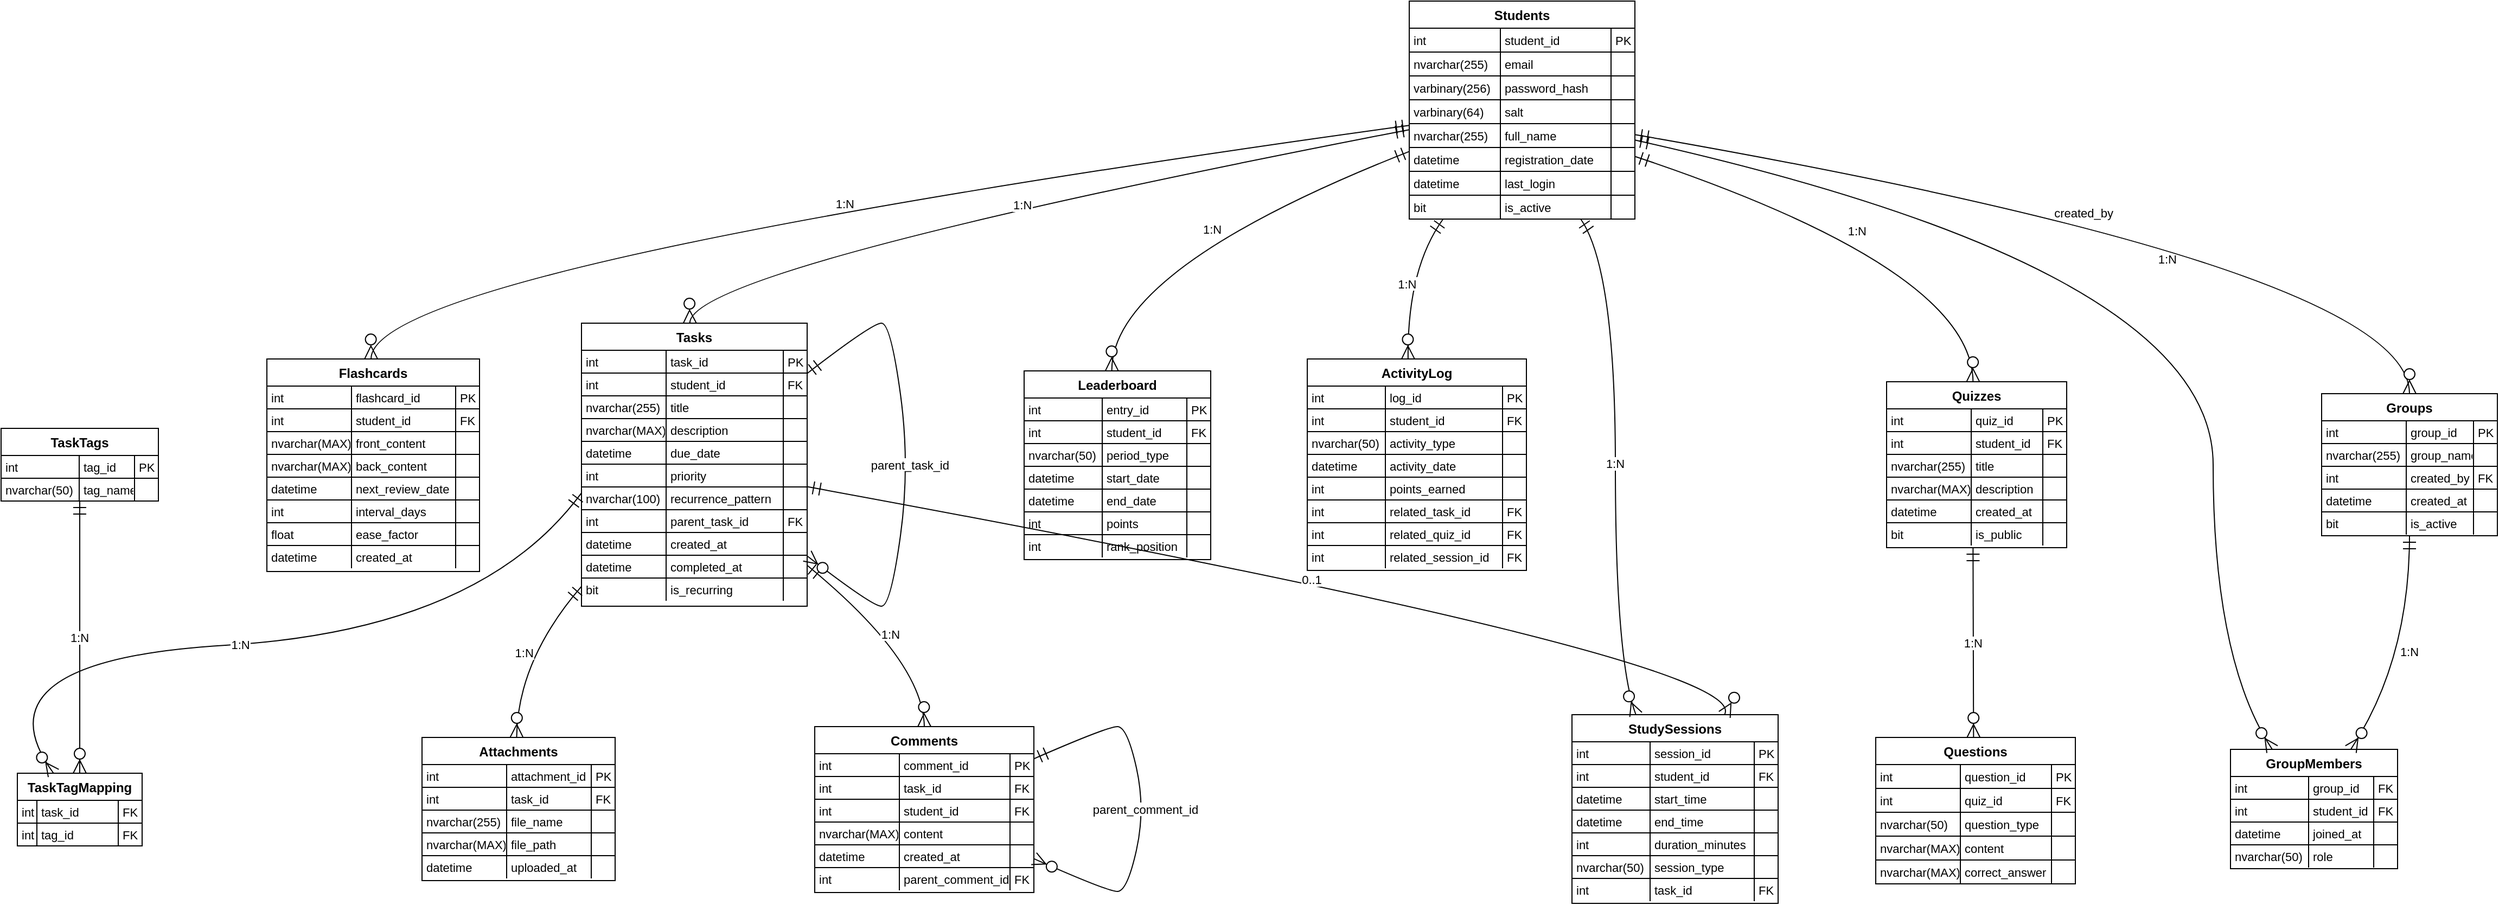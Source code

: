<mxfile version="26.2.14">
  <diagram id="R2lEEEUBdFMjLlhIrx00" name="Page-1">
    <mxGraphModel dx="2227" dy="1002" grid="1" gridSize="10" guides="1" tooltips="1" connect="1" arrows="1" fold="1" page="1" pageScale="1" pageWidth="850" pageHeight="1100" math="0" shadow="0" extFonts="Permanent Marker^https://fonts.googleapis.com/css?family=Permanent+Marker">
      <root>
        <mxCell id="0" />
        <mxCell id="1" parent="0" />
        <mxCell id="pNEqGQJD83uno2kW_gy4-373" value="Students" style="shape=table;startSize=25;container=1;collapsible=0;childLayout=tableLayout;fixedRows=1;rowLines=1;fontStyle=1;align=center;resizeLast=1;" vertex="1" parent="1">
          <mxGeometry x="1346" y="20" width="208" height="201" as="geometry" />
        </mxCell>
        <mxCell id="pNEqGQJD83uno2kW_gy4-374" style="shape=tableRow;horizontal=0;startSize=0;swimlaneHead=0;swimlaneBody=0;fillColor=none;collapsible=0;dropTarget=0;points=[[0,0.5],[1,0.5]];portConstraint=eastwest;top=0;left=0;right=0;bottom=0;" vertex="1" parent="pNEqGQJD83uno2kW_gy4-373">
          <mxGeometry y="25" width="208" height="22" as="geometry" />
        </mxCell>
        <mxCell id="pNEqGQJD83uno2kW_gy4-375" value="int" style="shape=partialRectangle;connectable=0;fillColor=none;top=0;left=0;bottom=0;right=0;align=left;spacingLeft=2;overflow=hidden;fontSize=11;" vertex="1" parent="pNEqGQJD83uno2kW_gy4-374">
          <mxGeometry width="84" height="22" as="geometry">
            <mxRectangle width="84" height="22" as="alternateBounds" />
          </mxGeometry>
        </mxCell>
        <mxCell id="pNEqGQJD83uno2kW_gy4-376" value="student_id" style="shape=partialRectangle;connectable=0;fillColor=none;top=0;left=0;bottom=0;right=0;align=left;spacingLeft=2;overflow=hidden;fontSize=11;" vertex="1" parent="pNEqGQJD83uno2kW_gy4-374">
          <mxGeometry x="84" width="102" height="22" as="geometry">
            <mxRectangle width="102" height="22" as="alternateBounds" />
          </mxGeometry>
        </mxCell>
        <mxCell id="pNEqGQJD83uno2kW_gy4-377" value="PK" style="shape=partialRectangle;connectable=0;fillColor=none;top=0;left=0;bottom=0;right=0;align=left;spacingLeft=2;overflow=hidden;fontSize=11;" vertex="1" parent="pNEqGQJD83uno2kW_gy4-374">
          <mxGeometry x="186" width="22" height="22" as="geometry">
            <mxRectangle width="22" height="22" as="alternateBounds" />
          </mxGeometry>
        </mxCell>
        <mxCell id="pNEqGQJD83uno2kW_gy4-378" style="shape=tableRow;horizontal=0;startSize=0;swimlaneHead=0;swimlaneBody=0;fillColor=none;collapsible=0;dropTarget=0;points=[[0,0.5],[1,0.5]];portConstraint=eastwest;top=0;left=0;right=0;bottom=0;" vertex="1" parent="pNEqGQJD83uno2kW_gy4-373">
          <mxGeometry y="47" width="208" height="22" as="geometry" />
        </mxCell>
        <mxCell id="pNEqGQJD83uno2kW_gy4-379" value="nvarchar(255)" style="shape=partialRectangle;connectable=0;fillColor=none;top=0;left=0;bottom=0;right=0;align=left;spacingLeft=2;overflow=hidden;fontSize=11;" vertex="1" parent="pNEqGQJD83uno2kW_gy4-378">
          <mxGeometry width="84" height="22" as="geometry">
            <mxRectangle width="84" height="22" as="alternateBounds" />
          </mxGeometry>
        </mxCell>
        <mxCell id="pNEqGQJD83uno2kW_gy4-380" value="email" style="shape=partialRectangle;connectable=0;fillColor=none;top=0;left=0;bottom=0;right=0;align=left;spacingLeft=2;overflow=hidden;fontSize=11;" vertex="1" parent="pNEqGQJD83uno2kW_gy4-378">
          <mxGeometry x="84" width="102" height="22" as="geometry">
            <mxRectangle width="102" height="22" as="alternateBounds" />
          </mxGeometry>
        </mxCell>
        <mxCell id="pNEqGQJD83uno2kW_gy4-381" value="" style="shape=partialRectangle;connectable=0;fillColor=none;top=0;left=0;bottom=0;right=0;align=left;spacingLeft=2;overflow=hidden;fontSize=11;" vertex="1" parent="pNEqGQJD83uno2kW_gy4-378">
          <mxGeometry x="186" width="22" height="22" as="geometry">
            <mxRectangle width="22" height="22" as="alternateBounds" />
          </mxGeometry>
        </mxCell>
        <mxCell id="pNEqGQJD83uno2kW_gy4-382" style="shape=tableRow;horizontal=0;startSize=0;swimlaneHead=0;swimlaneBody=0;fillColor=none;collapsible=0;dropTarget=0;points=[[0,0.5],[1,0.5]];portConstraint=eastwest;top=0;left=0;right=0;bottom=0;" vertex="1" parent="pNEqGQJD83uno2kW_gy4-373">
          <mxGeometry y="69" width="208" height="22" as="geometry" />
        </mxCell>
        <mxCell id="pNEqGQJD83uno2kW_gy4-383" value="varbinary(256)" style="shape=partialRectangle;connectable=0;fillColor=none;top=0;left=0;bottom=0;right=0;align=left;spacingLeft=2;overflow=hidden;fontSize=11;" vertex="1" parent="pNEqGQJD83uno2kW_gy4-382">
          <mxGeometry width="84" height="22" as="geometry">
            <mxRectangle width="84" height="22" as="alternateBounds" />
          </mxGeometry>
        </mxCell>
        <mxCell id="pNEqGQJD83uno2kW_gy4-384" value="password_hash" style="shape=partialRectangle;connectable=0;fillColor=none;top=0;left=0;bottom=0;right=0;align=left;spacingLeft=2;overflow=hidden;fontSize=11;" vertex="1" parent="pNEqGQJD83uno2kW_gy4-382">
          <mxGeometry x="84" width="102" height="22" as="geometry">
            <mxRectangle width="102" height="22" as="alternateBounds" />
          </mxGeometry>
        </mxCell>
        <mxCell id="pNEqGQJD83uno2kW_gy4-385" value="" style="shape=partialRectangle;connectable=0;fillColor=none;top=0;left=0;bottom=0;right=0;align=left;spacingLeft=2;overflow=hidden;fontSize=11;" vertex="1" parent="pNEqGQJD83uno2kW_gy4-382">
          <mxGeometry x="186" width="22" height="22" as="geometry">
            <mxRectangle width="22" height="22" as="alternateBounds" />
          </mxGeometry>
        </mxCell>
        <mxCell id="pNEqGQJD83uno2kW_gy4-386" style="shape=tableRow;horizontal=0;startSize=0;swimlaneHead=0;swimlaneBody=0;fillColor=none;collapsible=0;dropTarget=0;points=[[0,0.5],[1,0.5]];portConstraint=eastwest;top=0;left=0;right=0;bottom=0;" vertex="1" parent="pNEqGQJD83uno2kW_gy4-373">
          <mxGeometry y="91" width="208" height="22" as="geometry" />
        </mxCell>
        <mxCell id="pNEqGQJD83uno2kW_gy4-387" value="varbinary(64)" style="shape=partialRectangle;connectable=0;fillColor=none;top=0;left=0;bottom=0;right=0;align=left;spacingLeft=2;overflow=hidden;fontSize=11;" vertex="1" parent="pNEqGQJD83uno2kW_gy4-386">
          <mxGeometry width="84" height="22" as="geometry">
            <mxRectangle width="84" height="22" as="alternateBounds" />
          </mxGeometry>
        </mxCell>
        <mxCell id="pNEqGQJD83uno2kW_gy4-388" value="salt" style="shape=partialRectangle;connectable=0;fillColor=none;top=0;left=0;bottom=0;right=0;align=left;spacingLeft=2;overflow=hidden;fontSize=11;" vertex="1" parent="pNEqGQJD83uno2kW_gy4-386">
          <mxGeometry x="84" width="102" height="22" as="geometry">
            <mxRectangle width="102" height="22" as="alternateBounds" />
          </mxGeometry>
        </mxCell>
        <mxCell id="pNEqGQJD83uno2kW_gy4-389" value="" style="shape=partialRectangle;connectable=0;fillColor=none;top=0;left=0;bottom=0;right=0;align=left;spacingLeft=2;overflow=hidden;fontSize=11;" vertex="1" parent="pNEqGQJD83uno2kW_gy4-386">
          <mxGeometry x="186" width="22" height="22" as="geometry">
            <mxRectangle width="22" height="22" as="alternateBounds" />
          </mxGeometry>
        </mxCell>
        <mxCell id="pNEqGQJD83uno2kW_gy4-390" style="shape=tableRow;horizontal=0;startSize=0;swimlaneHead=0;swimlaneBody=0;fillColor=none;collapsible=0;dropTarget=0;points=[[0,0.5],[1,0.5]];portConstraint=eastwest;top=0;left=0;right=0;bottom=0;" vertex="1" parent="pNEqGQJD83uno2kW_gy4-373">
          <mxGeometry y="113" width="208" height="22" as="geometry" />
        </mxCell>
        <mxCell id="pNEqGQJD83uno2kW_gy4-391" value="nvarchar(255)" style="shape=partialRectangle;connectable=0;fillColor=none;top=0;left=0;bottom=0;right=0;align=left;spacingLeft=2;overflow=hidden;fontSize=11;" vertex="1" parent="pNEqGQJD83uno2kW_gy4-390">
          <mxGeometry width="84" height="22" as="geometry">
            <mxRectangle width="84" height="22" as="alternateBounds" />
          </mxGeometry>
        </mxCell>
        <mxCell id="pNEqGQJD83uno2kW_gy4-392" value="full_name" style="shape=partialRectangle;connectable=0;fillColor=none;top=0;left=0;bottom=0;right=0;align=left;spacingLeft=2;overflow=hidden;fontSize=11;" vertex="1" parent="pNEqGQJD83uno2kW_gy4-390">
          <mxGeometry x="84" width="102" height="22" as="geometry">
            <mxRectangle width="102" height="22" as="alternateBounds" />
          </mxGeometry>
        </mxCell>
        <mxCell id="pNEqGQJD83uno2kW_gy4-393" value="" style="shape=partialRectangle;connectable=0;fillColor=none;top=0;left=0;bottom=0;right=0;align=left;spacingLeft=2;overflow=hidden;fontSize=11;" vertex="1" parent="pNEqGQJD83uno2kW_gy4-390">
          <mxGeometry x="186" width="22" height="22" as="geometry">
            <mxRectangle width="22" height="22" as="alternateBounds" />
          </mxGeometry>
        </mxCell>
        <mxCell id="pNEqGQJD83uno2kW_gy4-394" style="shape=tableRow;horizontal=0;startSize=0;swimlaneHead=0;swimlaneBody=0;fillColor=none;collapsible=0;dropTarget=0;points=[[0,0.5],[1,0.5]];portConstraint=eastwest;top=0;left=0;right=0;bottom=0;" vertex="1" parent="pNEqGQJD83uno2kW_gy4-373">
          <mxGeometry y="135" width="208" height="22" as="geometry" />
        </mxCell>
        <mxCell id="pNEqGQJD83uno2kW_gy4-395" value="datetime" style="shape=partialRectangle;connectable=0;fillColor=none;top=0;left=0;bottom=0;right=0;align=left;spacingLeft=2;overflow=hidden;fontSize=11;" vertex="1" parent="pNEqGQJD83uno2kW_gy4-394">
          <mxGeometry width="84" height="22" as="geometry">
            <mxRectangle width="84" height="22" as="alternateBounds" />
          </mxGeometry>
        </mxCell>
        <mxCell id="pNEqGQJD83uno2kW_gy4-396" value="registration_date" style="shape=partialRectangle;connectable=0;fillColor=none;top=0;left=0;bottom=0;right=0;align=left;spacingLeft=2;overflow=hidden;fontSize=11;" vertex="1" parent="pNEqGQJD83uno2kW_gy4-394">
          <mxGeometry x="84" width="102" height="22" as="geometry">
            <mxRectangle width="102" height="22" as="alternateBounds" />
          </mxGeometry>
        </mxCell>
        <mxCell id="pNEqGQJD83uno2kW_gy4-397" value="" style="shape=partialRectangle;connectable=0;fillColor=none;top=0;left=0;bottom=0;right=0;align=left;spacingLeft=2;overflow=hidden;fontSize=11;" vertex="1" parent="pNEqGQJD83uno2kW_gy4-394">
          <mxGeometry x="186" width="22" height="22" as="geometry">
            <mxRectangle width="22" height="22" as="alternateBounds" />
          </mxGeometry>
        </mxCell>
        <mxCell id="pNEqGQJD83uno2kW_gy4-398" style="shape=tableRow;horizontal=0;startSize=0;swimlaneHead=0;swimlaneBody=0;fillColor=none;collapsible=0;dropTarget=0;points=[[0,0.5],[1,0.5]];portConstraint=eastwest;top=0;left=0;right=0;bottom=0;" vertex="1" parent="pNEqGQJD83uno2kW_gy4-373">
          <mxGeometry y="157" width="208" height="22" as="geometry" />
        </mxCell>
        <mxCell id="pNEqGQJD83uno2kW_gy4-399" value="datetime" style="shape=partialRectangle;connectable=0;fillColor=none;top=0;left=0;bottom=0;right=0;align=left;spacingLeft=2;overflow=hidden;fontSize=11;" vertex="1" parent="pNEqGQJD83uno2kW_gy4-398">
          <mxGeometry width="84" height="22" as="geometry">
            <mxRectangle width="84" height="22" as="alternateBounds" />
          </mxGeometry>
        </mxCell>
        <mxCell id="pNEqGQJD83uno2kW_gy4-400" value="last_login" style="shape=partialRectangle;connectable=0;fillColor=none;top=0;left=0;bottom=0;right=0;align=left;spacingLeft=2;overflow=hidden;fontSize=11;" vertex="1" parent="pNEqGQJD83uno2kW_gy4-398">
          <mxGeometry x="84" width="102" height="22" as="geometry">
            <mxRectangle width="102" height="22" as="alternateBounds" />
          </mxGeometry>
        </mxCell>
        <mxCell id="pNEqGQJD83uno2kW_gy4-401" value="" style="shape=partialRectangle;connectable=0;fillColor=none;top=0;left=0;bottom=0;right=0;align=left;spacingLeft=2;overflow=hidden;fontSize=11;" vertex="1" parent="pNEqGQJD83uno2kW_gy4-398">
          <mxGeometry x="186" width="22" height="22" as="geometry">
            <mxRectangle width="22" height="22" as="alternateBounds" />
          </mxGeometry>
        </mxCell>
        <mxCell id="pNEqGQJD83uno2kW_gy4-402" style="shape=tableRow;horizontal=0;startSize=0;swimlaneHead=0;swimlaneBody=0;fillColor=none;collapsible=0;dropTarget=0;points=[[0,0.5],[1,0.5]];portConstraint=eastwest;top=0;left=0;right=0;bottom=0;" vertex="1" parent="pNEqGQJD83uno2kW_gy4-373">
          <mxGeometry y="179" width="208" height="22" as="geometry" />
        </mxCell>
        <mxCell id="pNEqGQJD83uno2kW_gy4-403" value="bit" style="shape=partialRectangle;connectable=0;fillColor=none;top=0;left=0;bottom=0;right=0;align=left;spacingLeft=2;overflow=hidden;fontSize=11;" vertex="1" parent="pNEqGQJD83uno2kW_gy4-402">
          <mxGeometry width="84" height="22" as="geometry">
            <mxRectangle width="84" height="22" as="alternateBounds" />
          </mxGeometry>
        </mxCell>
        <mxCell id="pNEqGQJD83uno2kW_gy4-404" value="is_active" style="shape=partialRectangle;connectable=0;fillColor=none;top=0;left=0;bottom=0;right=0;align=left;spacingLeft=2;overflow=hidden;fontSize=11;" vertex="1" parent="pNEqGQJD83uno2kW_gy4-402">
          <mxGeometry x="84" width="102" height="22" as="geometry">
            <mxRectangle width="102" height="22" as="alternateBounds" />
          </mxGeometry>
        </mxCell>
        <mxCell id="pNEqGQJD83uno2kW_gy4-405" value="" style="shape=partialRectangle;connectable=0;fillColor=none;top=0;left=0;bottom=0;right=0;align=left;spacingLeft=2;overflow=hidden;fontSize=11;" vertex="1" parent="pNEqGQJD83uno2kW_gy4-402">
          <mxGeometry x="186" width="22" height="22" as="geometry">
            <mxRectangle width="22" height="22" as="alternateBounds" />
          </mxGeometry>
        </mxCell>
        <mxCell id="pNEqGQJD83uno2kW_gy4-406" value="Tasks" style="shape=table;startSize=25;container=1;collapsible=0;childLayout=tableLayout;fixedRows=1;rowLines=1;fontStyle=1;align=center;resizeLast=1;" vertex="1" parent="1">
          <mxGeometry x="583" y="317" width="208" height="261" as="geometry" />
        </mxCell>
        <mxCell id="pNEqGQJD83uno2kW_gy4-407" style="shape=tableRow;horizontal=0;startSize=0;swimlaneHead=0;swimlaneBody=0;fillColor=none;collapsible=0;dropTarget=0;points=[[0,0.5],[1,0.5]];portConstraint=eastwest;top=0;left=0;right=0;bottom=0;" vertex="1" parent="pNEqGQJD83uno2kW_gy4-406">
          <mxGeometry y="25" width="208" height="21" as="geometry" />
        </mxCell>
        <mxCell id="pNEqGQJD83uno2kW_gy4-408" value="int" style="shape=partialRectangle;connectable=0;fillColor=none;top=0;left=0;bottom=0;right=0;align=left;spacingLeft=2;overflow=hidden;fontSize=11;" vertex="1" parent="pNEqGQJD83uno2kW_gy4-407">
          <mxGeometry width="78" height="21" as="geometry">
            <mxRectangle width="78" height="21" as="alternateBounds" />
          </mxGeometry>
        </mxCell>
        <mxCell id="pNEqGQJD83uno2kW_gy4-409" value="task_id" style="shape=partialRectangle;connectable=0;fillColor=none;top=0;left=0;bottom=0;right=0;align=left;spacingLeft=2;overflow=hidden;fontSize=11;" vertex="1" parent="pNEqGQJD83uno2kW_gy4-407">
          <mxGeometry x="78" width="108" height="21" as="geometry">
            <mxRectangle width="108" height="21" as="alternateBounds" />
          </mxGeometry>
        </mxCell>
        <mxCell id="pNEqGQJD83uno2kW_gy4-410" value="PK" style="shape=partialRectangle;connectable=0;fillColor=none;top=0;left=0;bottom=0;right=0;align=left;spacingLeft=2;overflow=hidden;fontSize=11;" vertex="1" parent="pNEqGQJD83uno2kW_gy4-407">
          <mxGeometry x="186" width="22" height="21" as="geometry">
            <mxRectangle width="22" height="21" as="alternateBounds" />
          </mxGeometry>
        </mxCell>
        <mxCell id="pNEqGQJD83uno2kW_gy4-411" style="shape=tableRow;horizontal=0;startSize=0;swimlaneHead=0;swimlaneBody=0;fillColor=none;collapsible=0;dropTarget=0;points=[[0,0.5],[1,0.5]];portConstraint=eastwest;top=0;left=0;right=0;bottom=0;" vertex="1" parent="pNEqGQJD83uno2kW_gy4-406">
          <mxGeometry y="46" width="208" height="21" as="geometry" />
        </mxCell>
        <mxCell id="pNEqGQJD83uno2kW_gy4-412" value="int" style="shape=partialRectangle;connectable=0;fillColor=none;top=0;left=0;bottom=0;right=0;align=left;spacingLeft=2;overflow=hidden;fontSize=11;" vertex="1" parent="pNEqGQJD83uno2kW_gy4-411">
          <mxGeometry width="78" height="21" as="geometry">
            <mxRectangle width="78" height="21" as="alternateBounds" />
          </mxGeometry>
        </mxCell>
        <mxCell id="pNEqGQJD83uno2kW_gy4-413" value="student_id" style="shape=partialRectangle;connectable=0;fillColor=none;top=0;left=0;bottom=0;right=0;align=left;spacingLeft=2;overflow=hidden;fontSize=11;" vertex="1" parent="pNEqGQJD83uno2kW_gy4-411">
          <mxGeometry x="78" width="108" height="21" as="geometry">
            <mxRectangle width="108" height="21" as="alternateBounds" />
          </mxGeometry>
        </mxCell>
        <mxCell id="pNEqGQJD83uno2kW_gy4-414" value="FK" style="shape=partialRectangle;connectable=0;fillColor=none;top=0;left=0;bottom=0;right=0;align=left;spacingLeft=2;overflow=hidden;fontSize=11;" vertex="1" parent="pNEqGQJD83uno2kW_gy4-411">
          <mxGeometry x="186" width="22" height="21" as="geometry">
            <mxRectangle width="22" height="21" as="alternateBounds" />
          </mxGeometry>
        </mxCell>
        <mxCell id="pNEqGQJD83uno2kW_gy4-415" style="shape=tableRow;horizontal=0;startSize=0;swimlaneHead=0;swimlaneBody=0;fillColor=none;collapsible=0;dropTarget=0;points=[[0,0.5],[1,0.5]];portConstraint=eastwest;top=0;left=0;right=0;bottom=0;" vertex="1" parent="pNEqGQJD83uno2kW_gy4-406">
          <mxGeometry y="67" width="208" height="21" as="geometry" />
        </mxCell>
        <mxCell id="pNEqGQJD83uno2kW_gy4-416" value="nvarchar(255)" style="shape=partialRectangle;connectable=0;fillColor=none;top=0;left=0;bottom=0;right=0;align=left;spacingLeft=2;overflow=hidden;fontSize=11;" vertex="1" parent="pNEqGQJD83uno2kW_gy4-415">
          <mxGeometry width="78" height="21" as="geometry">
            <mxRectangle width="78" height="21" as="alternateBounds" />
          </mxGeometry>
        </mxCell>
        <mxCell id="pNEqGQJD83uno2kW_gy4-417" value="title" style="shape=partialRectangle;connectable=0;fillColor=none;top=0;left=0;bottom=0;right=0;align=left;spacingLeft=2;overflow=hidden;fontSize=11;" vertex="1" parent="pNEqGQJD83uno2kW_gy4-415">
          <mxGeometry x="78" width="108" height="21" as="geometry">
            <mxRectangle width="108" height="21" as="alternateBounds" />
          </mxGeometry>
        </mxCell>
        <mxCell id="pNEqGQJD83uno2kW_gy4-418" value="" style="shape=partialRectangle;connectable=0;fillColor=none;top=0;left=0;bottom=0;right=0;align=left;spacingLeft=2;overflow=hidden;fontSize=11;" vertex="1" parent="pNEqGQJD83uno2kW_gy4-415">
          <mxGeometry x="186" width="22" height="21" as="geometry">
            <mxRectangle width="22" height="21" as="alternateBounds" />
          </mxGeometry>
        </mxCell>
        <mxCell id="pNEqGQJD83uno2kW_gy4-419" style="shape=tableRow;horizontal=0;startSize=0;swimlaneHead=0;swimlaneBody=0;fillColor=none;collapsible=0;dropTarget=0;points=[[0,0.5],[1,0.5]];portConstraint=eastwest;top=0;left=0;right=0;bottom=0;" vertex="1" parent="pNEqGQJD83uno2kW_gy4-406">
          <mxGeometry y="88" width="208" height="21" as="geometry" />
        </mxCell>
        <mxCell id="pNEqGQJD83uno2kW_gy4-420" value="nvarchar(MAX)" style="shape=partialRectangle;connectable=0;fillColor=none;top=0;left=0;bottom=0;right=0;align=left;spacingLeft=2;overflow=hidden;fontSize=11;" vertex="1" parent="pNEqGQJD83uno2kW_gy4-419">
          <mxGeometry width="78" height="21" as="geometry">
            <mxRectangle width="78" height="21" as="alternateBounds" />
          </mxGeometry>
        </mxCell>
        <mxCell id="pNEqGQJD83uno2kW_gy4-421" value="description" style="shape=partialRectangle;connectable=0;fillColor=none;top=0;left=0;bottom=0;right=0;align=left;spacingLeft=2;overflow=hidden;fontSize=11;" vertex="1" parent="pNEqGQJD83uno2kW_gy4-419">
          <mxGeometry x="78" width="108" height="21" as="geometry">
            <mxRectangle width="108" height="21" as="alternateBounds" />
          </mxGeometry>
        </mxCell>
        <mxCell id="pNEqGQJD83uno2kW_gy4-422" value="" style="shape=partialRectangle;connectable=0;fillColor=none;top=0;left=0;bottom=0;right=0;align=left;spacingLeft=2;overflow=hidden;fontSize=11;" vertex="1" parent="pNEqGQJD83uno2kW_gy4-419">
          <mxGeometry x="186" width="22" height="21" as="geometry">
            <mxRectangle width="22" height="21" as="alternateBounds" />
          </mxGeometry>
        </mxCell>
        <mxCell id="pNEqGQJD83uno2kW_gy4-423" style="shape=tableRow;horizontal=0;startSize=0;swimlaneHead=0;swimlaneBody=0;fillColor=none;collapsible=0;dropTarget=0;points=[[0,0.5],[1,0.5]];portConstraint=eastwest;top=0;left=0;right=0;bottom=0;" vertex="1" parent="pNEqGQJD83uno2kW_gy4-406">
          <mxGeometry y="109" width="208" height="21" as="geometry" />
        </mxCell>
        <mxCell id="pNEqGQJD83uno2kW_gy4-424" value="datetime" style="shape=partialRectangle;connectable=0;fillColor=none;top=0;left=0;bottom=0;right=0;align=left;spacingLeft=2;overflow=hidden;fontSize=11;" vertex="1" parent="pNEqGQJD83uno2kW_gy4-423">
          <mxGeometry width="78" height="21" as="geometry">
            <mxRectangle width="78" height="21" as="alternateBounds" />
          </mxGeometry>
        </mxCell>
        <mxCell id="pNEqGQJD83uno2kW_gy4-425" value="due_date" style="shape=partialRectangle;connectable=0;fillColor=none;top=0;left=0;bottom=0;right=0;align=left;spacingLeft=2;overflow=hidden;fontSize=11;" vertex="1" parent="pNEqGQJD83uno2kW_gy4-423">
          <mxGeometry x="78" width="108" height="21" as="geometry">
            <mxRectangle width="108" height="21" as="alternateBounds" />
          </mxGeometry>
        </mxCell>
        <mxCell id="pNEqGQJD83uno2kW_gy4-426" value="" style="shape=partialRectangle;connectable=0;fillColor=none;top=0;left=0;bottom=0;right=0;align=left;spacingLeft=2;overflow=hidden;fontSize=11;" vertex="1" parent="pNEqGQJD83uno2kW_gy4-423">
          <mxGeometry x="186" width="22" height="21" as="geometry">
            <mxRectangle width="22" height="21" as="alternateBounds" />
          </mxGeometry>
        </mxCell>
        <mxCell id="pNEqGQJD83uno2kW_gy4-427" style="shape=tableRow;horizontal=0;startSize=0;swimlaneHead=0;swimlaneBody=0;fillColor=none;collapsible=0;dropTarget=0;points=[[0,0.5],[1,0.5]];portConstraint=eastwest;top=0;left=0;right=0;bottom=0;" vertex="1" parent="pNEqGQJD83uno2kW_gy4-406">
          <mxGeometry y="130" width="208" height="21" as="geometry" />
        </mxCell>
        <mxCell id="pNEqGQJD83uno2kW_gy4-428" value="int" style="shape=partialRectangle;connectable=0;fillColor=none;top=0;left=0;bottom=0;right=0;align=left;spacingLeft=2;overflow=hidden;fontSize=11;" vertex="1" parent="pNEqGQJD83uno2kW_gy4-427">
          <mxGeometry width="78" height="21" as="geometry">
            <mxRectangle width="78" height="21" as="alternateBounds" />
          </mxGeometry>
        </mxCell>
        <mxCell id="pNEqGQJD83uno2kW_gy4-429" value="priority" style="shape=partialRectangle;connectable=0;fillColor=none;top=0;left=0;bottom=0;right=0;align=left;spacingLeft=2;overflow=hidden;fontSize=11;" vertex="1" parent="pNEqGQJD83uno2kW_gy4-427">
          <mxGeometry x="78" width="108" height="21" as="geometry">
            <mxRectangle width="108" height="21" as="alternateBounds" />
          </mxGeometry>
        </mxCell>
        <mxCell id="pNEqGQJD83uno2kW_gy4-430" value="" style="shape=partialRectangle;connectable=0;fillColor=none;top=0;left=0;bottom=0;right=0;align=left;spacingLeft=2;overflow=hidden;fontSize=11;" vertex="1" parent="pNEqGQJD83uno2kW_gy4-427">
          <mxGeometry x="186" width="22" height="21" as="geometry">
            <mxRectangle width="22" height="21" as="alternateBounds" />
          </mxGeometry>
        </mxCell>
        <mxCell id="pNEqGQJD83uno2kW_gy4-431" style="shape=tableRow;horizontal=0;startSize=0;swimlaneHead=0;swimlaneBody=0;fillColor=none;collapsible=0;dropTarget=0;points=[[0,0.5],[1,0.5]];portConstraint=eastwest;top=0;left=0;right=0;bottom=0;" vertex="1" parent="pNEqGQJD83uno2kW_gy4-406">
          <mxGeometry y="151" width="208" height="21" as="geometry" />
        </mxCell>
        <mxCell id="pNEqGQJD83uno2kW_gy4-432" value="nvarchar(100)" style="shape=partialRectangle;connectable=0;fillColor=none;top=0;left=0;bottom=0;right=0;align=left;spacingLeft=2;overflow=hidden;fontSize=11;" vertex="1" parent="pNEqGQJD83uno2kW_gy4-431">
          <mxGeometry width="78" height="21" as="geometry">
            <mxRectangle width="78" height="21" as="alternateBounds" />
          </mxGeometry>
        </mxCell>
        <mxCell id="pNEqGQJD83uno2kW_gy4-433" value="recurrence_pattern" style="shape=partialRectangle;connectable=0;fillColor=none;top=0;left=0;bottom=0;right=0;align=left;spacingLeft=2;overflow=hidden;fontSize=11;" vertex="1" parent="pNEqGQJD83uno2kW_gy4-431">
          <mxGeometry x="78" width="108" height="21" as="geometry">
            <mxRectangle width="108" height="21" as="alternateBounds" />
          </mxGeometry>
        </mxCell>
        <mxCell id="pNEqGQJD83uno2kW_gy4-434" value="" style="shape=partialRectangle;connectable=0;fillColor=none;top=0;left=0;bottom=0;right=0;align=left;spacingLeft=2;overflow=hidden;fontSize=11;" vertex="1" parent="pNEqGQJD83uno2kW_gy4-431">
          <mxGeometry x="186" width="22" height="21" as="geometry">
            <mxRectangle width="22" height="21" as="alternateBounds" />
          </mxGeometry>
        </mxCell>
        <mxCell id="pNEqGQJD83uno2kW_gy4-435" style="shape=tableRow;horizontal=0;startSize=0;swimlaneHead=0;swimlaneBody=0;fillColor=none;collapsible=0;dropTarget=0;points=[[0,0.5],[1,0.5]];portConstraint=eastwest;top=0;left=0;right=0;bottom=0;" vertex="1" parent="pNEqGQJD83uno2kW_gy4-406">
          <mxGeometry y="172" width="208" height="21" as="geometry" />
        </mxCell>
        <mxCell id="pNEqGQJD83uno2kW_gy4-436" value="int" style="shape=partialRectangle;connectable=0;fillColor=none;top=0;left=0;bottom=0;right=0;align=left;spacingLeft=2;overflow=hidden;fontSize=11;" vertex="1" parent="pNEqGQJD83uno2kW_gy4-435">
          <mxGeometry width="78" height="21" as="geometry">
            <mxRectangle width="78" height="21" as="alternateBounds" />
          </mxGeometry>
        </mxCell>
        <mxCell id="pNEqGQJD83uno2kW_gy4-437" value="parent_task_id" style="shape=partialRectangle;connectable=0;fillColor=none;top=0;left=0;bottom=0;right=0;align=left;spacingLeft=2;overflow=hidden;fontSize=11;" vertex="1" parent="pNEqGQJD83uno2kW_gy4-435">
          <mxGeometry x="78" width="108" height="21" as="geometry">
            <mxRectangle width="108" height="21" as="alternateBounds" />
          </mxGeometry>
        </mxCell>
        <mxCell id="pNEqGQJD83uno2kW_gy4-438" value="FK" style="shape=partialRectangle;connectable=0;fillColor=none;top=0;left=0;bottom=0;right=0;align=left;spacingLeft=2;overflow=hidden;fontSize=11;" vertex="1" parent="pNEqGQJD83uno2kW_gy4-435">
          <mxGeometry x="186" width="22" height="21" as="geometry">
            <mxRectangle width="22" height="21" as="alternateBounds" />
          </mxGeometry>
        </mxCell>
        <mxCell id="pNEqGQJD83uno2kW_gy4-439" style="shape=tableRow;horizontal=0;startSize=0;swimlaneHead=0;swimlaneBody=0;fillColor=none;collapsible=0;dropTarget=0;points=[[0,0.5],[1,0.5]];portConstraint=eastwest;top=0;left=0;right=0;bottom=0;" vertex="1" parent="pNEqGQJD83uno2kW_gy4-406">
          <mxGeometry y="193" width="208" height="21" as="geometry" />
        </mxCell>
        <mxCell id="pNEqGQJD83uno2kW_gy4-440" value="datetime" style="shape=partialRectangle;connectable=0;fillColor=none;top=0;left=0;bottom=0;right=0;align=left;spacingLeft=2;overflow=hidden;fontSize=11;" vertex="1" parent="pNEqGQJD83uno2kW_gy4-439">
          <mxGeometry width="78" height="21" as="geometry">
            <mxRectangle width="78" height="21" as="alternateBounds" />
          </mxGeometry>
        </mxCell>
        <mxCell id="pNEqGQJD83uno2kW_gy4-441" value="created_at" style="shape=partialRectangle;connectable=0;fillColor=none;top=0;left=0;bottom=0;right=0;align=left;spacingLeft=2;overflow=hidden;fontSize=11;" vertex="1" parent="pNEqGQJD83uno2kW_gy4-439">
          <mxGeometry x="78" width="108" height="21" as="geometry">
            <mxRectangle width="108" height="21" as="alternateBounds" />
          </mxGeometry>
        </mxCell>
        <mxCell id="pNEqGQJD83uno2kW_gy4-442" value="" style="shape=partialRectangle;connectable=0;fillColor=none;top=0;left=0;bottom=0;right=0;align=left;spacingLeft=2;overflow=hidden;fontSize=11;" vertex="1" parent="pNEqGQJD83uno2kW_gy4-439">
          <mxGeometry x="186" width="22" height="21" as="geometry">
            <mxRectangle width="22" height="21" as="alternateBounds" />
          </mxGeometry>
        </mxCell>
        <mxCell id="pNEqGQJD83uno2kW_gy4-443" style="shape=tableRow;horizontal=0;startSize=0;swimlaneHead=0;swimlaneBody=0;fillColor=none;collapsible=0;dropTarget=0;points=[[0,0.5],[1,0.5]];portConstraint=eastwest;top=0;left=0;right=0;bottom=0;" vertex="1" parent="pNEqGQJD83uno2kW_gy4-406">
          <mxGeometry y="214" width="208" height="21" as="geometry" />
        </mxCell>
        <mxCell id="pNEqGQJD83uno2kW_gy4-444" value="datetime" style="shape=partialRectangle;connectable=0;fillColor=none;top=0;left=0;bottom=0;right=0;align=left;spacingLeft=2;overflow=hidden;fontSize=11;" vertex="1" parent="pNEqGQJD83uno2kW_gy4-443">
          <mxGeometry width="78" height="21" as="geometry">
            <mxRectangle width="78" height="21" as="alternateBounds" />
          </mxGeometry>
        </mxCell>
        <mxCell id="pNEqGQJD83uno2kW_gy4-445" value="completed_at" style="shape=partialRectangle;connectable=0;fillColor=none;top=0;left=0;bottom=0;right=0;align=left;spacingLeft=2;overflow=hidden;fontSize=11;" vertex="1" parent="pNEqGQJD83uno2kW_gy4-443">
          <mxGeometry x="78" width="108" height="21" as="geometry">
            <mxRectangle width="108" height="21" as="alternateBounds" />
          </mxGeometry>
        </mxCell>
        <mxCell id="pNEqGQJD83uno2kW_gy4-446" value="" style="shape=partialRectangle;connectable=0;fillColor=none;top=0;left=0;bottom=0;right=0;align=left;spacingLeft=2;overflow=hidden;fontSize=11;" vertex="1" parent="pNEqGQJD83uno2kW_gy4-443">
          <mxGeometry x="186" width="22" height="21" as="geometry">
            <mxRectangle width="22" height="21" as="alternateBounds" />
          </mxGeometry>
        </mxCell>
        <mxCell id="pNEqGQJD83uno2kW_gy4-447" style="shape=tableRow;horizontal=0;startSize=0;swimlaneHead=0;swimlaneBody=0;fillColor=none;collapsible=0;dropTarget=0;points=[[0,0.5],[1,0.5]];portConstraint=eastwest;top=0;left=0;right=0;bottom=0;" vertex="1" parent="pNEqGQJD83uno2kW_gy4-406">
          <mxGeometry y="235" width="208" height="21" as="geometry" />
        </mxCell>
        <mxCell id="pNEqGQJD83uno2kW_gy4-448" value="bit" style="shape=partialRectangle;connectable=0;fillColor=none;top=0;left=0;bottom=0;right=0;align=left;spacingLeft=2;overflow=hidden;fontSize=11;" vertex="1" parent="pNEqGQJD83uno2kW_gy4-447">
          <mxGeometry width="78" height="21" as="geometry">
            <mxRectangle width="78" height="21" as="alternateBounds" />
          </mxGeometry>
        </mxCell>
        <mxCell id="pNEqGQJD83uno2kW_gy4-449" value="is_recurring" style="shape=partialRectangle;connectable=0;fillColor=none;top=0;left=0;bottom=0;right=0;align=left;spacingLeft=2;overflow=hidden;fontSize=11;" vertex="1" parent="pNEqGQJD83uno2kW_gy4-447">
          <mxGeometry x="78" width="108" height="21" as="geometry">
            <mxRectangle width="108" height="21" as="alternateBounds" />
          </mxGeometry>
        </mxCell>
        <mxCell id="pNEqGQJD83uno2kW_gy4-450" value="" style="shape=partialRectangle;connectable=0;fillColor=none;top=0;left=0;bottom=0;right=0;align=left;spacingLeft=2;overflow=hidden;fontSize=11;" vertex="1" parent="pNEqGQJD83uno2kW_gy4-447">
          <mxGeometry x="186" width="22" height="21" as="geometry">
            <mxRectangle width="22" height="21" as="alternateBounds" />
          </mxGeometry>
        </mxCell>
        <mxCell id="pNEqGQJD83uno2kW_gy4-451" value="StudySessions" style="shape=table;startSize=25;container=1;collapsible=0;childLayout=tableLayout;fixedRows=1;rowLines=1;fontStyle=1;align=center;resizeLast=1;" vertex="1" parent="1">
          <mxGeometry x="1496" y="678" width="190" height="174" as="geometry" />
        </mxCell>
        <mxCell id="pNEqGQJD83uno2kW_gy4-452" style="shape=tableRow;horizontal=0;startSize=0;swimlaneHead=0;swimlaneBody=0;fillColor=none;collapsible=0;dropTarget=0;points=[[0,0.5],[1,0.5]];portConstraint=eastwest;top=0;left=0;right=0;bottom=0;" vertex="1" parent="pNEqGQJD83uno2kW_gy4-451">
          <mxGeometry y="25" width="190" height="21" as="geometry" />
        </mxCell>
        <mxCell id="pNEqGQJD83uno2kW_gy4-453" value="int" style="shape=partialRectangle;connectable=0;fillColor=none;top=0;left=0;bottom=0;right=0;align=left;spacingLeft=2;overflow=hidden;fontSize=11;" vertex="1" parent="pNEqGQJD83uno2kW_gy4-452">
          <mxGeometry width="72" height="21" as="geometry">
            <mxRectangle width="72" height="21" as="alternateBounds" />
          </mxGeometry>
        </mxCell>
        <mxCell id="pNEqGQJD83uno2kW_gy4-454" value="session_id" style="shape=partialRectangle;connectable=0;fillColor=none;top=0;left=0;bottom=0;right=0;align=left;spacingLeft=2;overflow=hidden;fontSize=11;" vertex="1" parent="pNEqGQJD83uno2kW_gy4-452">
          <mxGeometry x="72" width="96" height="21" as="geometry">
            <mxRectangle width="96" height="21" as="alternateBounds" />
          </mxGeometry>
        </mxCell>
        <mxCell id="pNEqGQJD83uno2kW_gy4-455" value="PK" style="shape=partialRectangle;connectable=0;fillColor=none;top=0;left=0;bottom=0;right=0;align=left;spacingLeft=2;overflow=hidden;fontSize=11;" vertex="1" parent="pNEqGQJD83uno2kW_gy4-452">
          <mxGeometry x="168" width="22" height="21" as="geometry">
            <mxRectangle width="22" height="21" as="alternateBounds" />
          </mxGeometry>
        </mxCell>
        <mxCell id="pNEqGQJD83uno2kW_gy4-456" style="shape=tableRow;horizontal=0;startSize=0;swimlaneHead=0;swimlaneBody=0;fillColor=none;collapsible=0;dropTarget=0;points=[[0,0.5],[1,0.5]];portConstraint=eastwest;top=0;left=0;right=0;bottom=0;" vertex="1" parent="pNEqGQJD83uno2kW_gy4-451">
          <mxGeometry y="46" width="190" height="21" as="geometry" />
        </mxCell>
        <mxCell id="pNEqGQJD83uno2kW_gy4-457" value="int" style="shape=partialRectangle;connectable=0;fillColor=none;top=0;left=0;bottom=0;right=0;align=left;spacingLeft=2;overflow=hidden;fontSize=11;" vertex="1" parent="pNEqGQJD83uno2kW_gy4-456">
          <mxGeometry width="72" height="21" as="geometry">
            <mxRectangle width="72" height="21" as="alternateBounds" />
          </mxGeometry>
        </mxCell>
        <mxCell id="pNEqGQJD83uno2kW_gy4-458" value="student_id" style="shape=partialRectangle;connectable=0;fillColor=none;top=0;left=0;bottom=0;right=0;align=left;spacingLeft=2;overflow=hidden;fontSize=11;" vertex="1" parent="pNEqGQJD83uno2kW_gy4-456">
          <mxGeometry x="72" width="96" height="21" as="geometry">
            <mxRectangle width="96" height="21" as="alternateBounds" />
          </mxGeometry>
        </mxCell>
        <mxCell id="pNEqGQJD83uno2kW_gy4-459" value="FK" style="shape=partialRectangle;connectable=0;fillColor=none;top=0;left=0;bottom=0;right=0;align=left;spacingLeft=2;overflow=hidden;fontSize=11;" vertex="1" parent="pNEqGQJD83uno2kW_gy4-456">
          <mxGeometry x="168" width="22" height="21" as="geometry">
            <mxRectangle width="22" height="21" as="alternateBounds" />
          </mxGeometry>
        </mxCell>
        <mxCell id="pNEqGQJD83uno2kW_gy4-460" style="shape=tableRow;horizontal=0;startSize=0;swimlaneHead=0;swimlaneBody=0;fillColor=none;collapsible=0;dropTarget=0;points=[[0,0.5],[1,0.5]];portConstraint=eastwest;top=0;left=0;right=0;bottom=0;" vertex="1" parent="pNEqGQJD83uno2kW_gy4-451">
          <mxGeometry y="67" width="190" height="21" as="geometry" />
        </mxCell>
        <mxCell id="pNEqGQJD83uno2kW_gy4-461" value="datetime" style="shape=partialRectangle;connectable=0;fillColor=none;top=0;left=0;bottom=0;right=0;align=left;spacingLeft=2;overflow=hidden;fontSize=11;" vertex="1" parent="pNEqGQJD83uno2kW_gy4-460">
          <mxGeometry width="72" height="21" as="geometry">
            <mxRectangle width="72" height="21" as="alternateBounds" />
          </mxGeometry>
        </mxCell>
        <mxCell id="pNEqGQJD83uno2kW_gy4-462" value="start_time" style="shape=partialRectangle;connectable=0;fillColor=none;top=0;left=0;bottom=0;right=0;align=left;spacingLeft=2;overflow=hidden;fontSize=11;" vertex="1" parent="pNEqGQJD83uno2kW_gy4-460">
          <mxGeometry x="72" width="96" height="21" as="geometry">
            <mxRectangle width="96" height="21" as="alternateBounds" />
          </mxGeometry>
        </mxCell>
        <mxCell id="pNEqGQJD83uno2kW_gy4-463" value="" style="shape=partialRectangle;connectable=0;fillColor=none;top=0;left=0;bottom=0;right=0;align=left;spacingLeft=2;overflow=hidden;fontSize=11;" vertex="1" parent="pNEqGQJD83uno2kW_gy4-460">
          <mxGeometry x="168" width="22" height="21" as="geometry">
            <mxRectangle width="22" height="21" as="alternateBounds" />
          </mxGeometry>
        </mxCell>
        <mxCell id="pNEqGQJD83uno2kW_gy4-464" style="shape=tableRow;horizontal=0;startSize=0;swimlaneHead=0;swimlaneBody=0;fillColor=none;collapsible=0;dropTarget=0;points=[[0,0.5],[1,0.5]];portConstraint=eastwest;top=0;left=0;right=0;bottom=0;" vertex="1" parent="pNEqGQJD83uno2kW_gy4-451">
          <mxGeometry y="88" width="190" height="21" as="geometry" />
        </mxCell>
        <mxCell id="pNEqGQJD83uno2kW_gy4-465" value="datetime" style="shape=partialRectangle;connectable=0;fillColor=none;top=0;left=0;bottom=0;right=0;align=left;spacingLeft=2;overflow=hidden;fontSize=11;" vertex="1" parent="pNEqGQJD83uno2kW_gy4-464">
          <mxGeometry width="72" height="21" as="geometry">
            <mxRectangle width="72" height="21" as="alternateBounds" />
          </mxGeometry>
        </mxCell>
        <mxCell id="pNEqGQJD83uno2kW_gy4-466" value="end_time" style="shape=partialRectangle;connectable=0;fillColor=none;top=0;left=0;bottom=0;right=0;align=left;spacingLeft=2;overflow=hidden;fontSize=11;" vertex="1" parent="pNEqGQJD83uno2kW_gy4-464">
          <mxGeometry x="72" width="96" height="21" as="geometry">
            <mxRectangle width="96" height="21" as="alternateBounds" />
          </mxGeometry>
        </mxCell>
        <mxCell id="pNEqGQJD83uno2kW_gy4-467" value="" style="shape=partialRectangle;connectable=0;fillColor=none;top=0;left=0;bottom=0;right=0;align=left;spacingLeft=2;overflow=hidden;fontSize=11;" vertex="1" parent="pNEqGQJD83uno2kW_gy4-464">
          <mxGeometry x="168" width="22" height="21" as="geometry">
            <mxRectangle width="22" height="21" as="alternateBounds" />
          </mxGeometry>
        </mxCell>
        <mxCell id="pNEqGQJD83uno2kW_gy4-468" style="shape=tableRow;horizontal=0;startSize=0;swimlaneHead=0;swimlaneBody=0;fillColor=none;collapsible=0;dropTarget=0;points=[[0,0.5],[1,0.5]];portConstraint=eastwest;top=0;left=0;right=0;bottom=0;" vertex="1" parent="pNEqGQJD83uno2kW_gy4-451">
          <mxGeometry y="109" width="190" height="21" as="geometry" />
        </mxCell>
        <mxCell id="pNEqGQJD83uno2kW_gy4-469" value="int" style="shape=partialRectangle;connectable=0;fillColor=none;top=0;left=0;bottom=0;right=0;align=left;spacingLeft=2;overflow=hidden;fontSize=11;" vertex="1" parent="pNEqGQJD83uno2kW_gy4-468">
          <mxGeometry width="72" height="21" as="geometry">
            <mxRectangle width="72" height="21" as="alternateBounds" />
          </mxGeometry>
        </mxCell>
        <mxCell id="pNEqGQJD83uno2kW_gy4-470" value="duration_minutes" style="shape=partialRectangle;connectable=0;fillColor=none;top=0;left=0;bottom=0;right=0;align=left;spacingLeft=2;overflow=hidden;fontSize=11;" vertex="1" parent="pNEqGQJD83uno2kW_gy4-468">
          <mxGeometry x="72" width="96" height="21" as="geometry">
            <mxRectangle width="96" height="21" as="alternateBounds" />
          </mxGeometry>
        </mxCell>
        <mxCell id="pNEqGQJD83uno2kW_gy4-471" value="" style="shape=partialRectangle;connectable=0;fillColor=none;top=0;left=0;bottom=0;right=0;align=left;spacingLeft=2;overflow=hidden;fontSize=11;" vertex="1" parent="pNEqGQJD83uno2kW_gy4-468">
          <mxGeometry x="168" width="22" height="21" as="geometry">
            <mxRectangle width="22" height="21" as="alternateBounds" />
          </mxGeometry>
        </mxCell>
        <mxCell id="pNEqGQJD83uno2kW_gy4-472" style="shape=tableRow;horizontal=0;startSize=0;swimlaneHead=0;swimlaneBody=0;fillColor=none;collapsible=0;dropTarget=0;points=[[0,0.5],[1,0.5]];portConstraint=eastwest;top=0;left=0;right=0;bottom=0;" vertex="1" parent="pNEqGQJD83uno2kW_gy4-451">
          <mxGeometry y="130" width="190" height="21" as="geometry" />
        </mxCell>
        <mxCell id="pNEqGQJD83uno2kW_gy4-473" value="nvarchar(50)" style="shape=partialRectangle;connectable=0;fillColor=none;top=0;left=0;bottom=0;right=0;align=left;spacingLeft=2;overflow=hidden;fontSize=11;" vertex="1" parent="pNEqGQJD83uno2kW_gy4-472">
          <mxGeometry width="72" height="21" as="geometry">
            <mxRectangle width="72" height="21" as="alternateBounds" />
          </mxGeometry>
        </mxCell>
        <mxCell id="pNEqGQJD83uno2kW_gy4-474" value="session_type" style="shape=partialRectangle;connectable=0;fillColor=none;top=0;left=0;bottom=0;right=0;align=left;spacingLeft=2;overflow=hidden;fontSize=11;" vertex="1" parent="pNEqGQJD83uno2kW_gy4-472">
          <mxGeometry x="72" width="96" height="21" as="geometry">
            <mxRectangle width="96" height="21" as="alternateBounds" />
          </mxGeometry>
        </mxCell>
        <mxCell id="pNEqGQJD83uno2kW_gy4-475" value="" style="shape=partialRectangle;connectable=0;fillColor=none;top=0;left=0;bottom=0;right=0;align=left;spacingLeft=2;overflow=hidden;fontSize=11;" vertex="1" parent="pNEqGQJD83uno2kW_gy4-472">
          <mxGeometry x="168" width="22" height="21" as="geometry">
            <mxRectangle width="22" height="21" as="alternateBounds" />
          </mxGeometry>
        </mxCell>
        <mxCell id="pNEqGQJD83uno2kW_gy4-476" style="shape=tableRow;horizontal=0;startSize=0;swimlaneHead=0;swimlaneBody=0;fillColor=none;collapsible=0;dropTarget=0;points=[[0,0.5],[1,0.5]];portConstraint=eastwest;top=0;left=0;right=0;bottom=0;" vertex="1" parent="pNEqGQJD83uno2kW_gy4-451">
          <mxGeometry y="151" width="190" height="21" as="geometry" />
        </mxCell>
        <mxCell id="pNEqGQJD83uno2kW_gy4-477" value="int" style="shape=partialRectangle;connectable=0;fillColor=none;top=0;left=0;bottom=0;right=0;align=left;spacingLeft=2;overflow=hidden;fontSize=11;" vertex="1" parent="pNEqGQJD83uno2kW_gy4-476">
          <mxGeometry width="72" height="21" as="geometry">
            <mxRectangle width="72" height="21" as="alternateBounds" />
          </mxGeometry>
        </mxCell>
        <mxCell id="pNEqGQJD83uno2kW_gy4-478" value="task_id" style="shape=partialRectangle;connectable=0;fillColor=none;top=0;left=0;bottom=0;right=0;align=left;spacingLeft=2;overflow=hidden;fontSize=11;" vertex="1" parent="pNEqGQJD83uno2kW_gy4-476">
          <mxGeometry x="72" width="96" height="21" as="geometry">
            <mxRectangle width="96" height="21" as="alternateBounds" />
          </mxGeometry>
        </mxCell>
        <mxCell id="pNEqGQJD83uno2kW_gy4-479" value="FK" style="shape=partialRectangle;connectable=0;fillColor=none;top=0;left=0;bottom=0;right=0;align=left;spacingLeft=2;overflow=hidden;fontSize=11;" vertex="1" parent="pNEqGQJD83uno2kW_gy4-476">
          <mxGeometry x="168" width="22" height="21" as="geometry">
            <mxRectangle width="22" height="21" as="alternateBounds" />
          </mxGeometry>
        </mxCell>
        <mxCell id="pNEqGQJD83uno2kW_gy4-480" value="Flashcards" style="shape=table;startSize=25;container=1;collapsible=0;childLayout=tableLayout;fixedRows=1;rowLines=1;fontStyle=1;align=center;resizeLast=1;" vertex="1" parent="1">
          <mxGeometry x="293" y="350" width="196" height="196" as="geometry" />
        </mxCell>
        <mxCell id="pNEqGQJD83uno2kW_gy4-481" style="shape=tableRow;horizontal=0;startSize=0;swimlaneHead=0;swimlaneBody=0;fillColor=none;collapsible=0;dropTarget=0;points=[[0,0.5],[1,0.5]];portConstraint=eastwest;top=0;left=0;right=0;bottom=0;" vertex="1" parent="pNEqGQJD83uno2kW_gy4-480">
          <mxGeometry y="25" width="196" height="21" as="geometry" />
        </mxCell>
        <mxCell id="pNEqGQJD83uno2kW_gy4-482" value="int" style="shape=partialRectangle;connectable=0;fillColor=none;top=0;left=0;bottom=0;right=0;align=left;spacingLeft=2;overflow=hidden;fontSize=11;" vertex="1" parent="pNEqGQJD83uno2kW_gy4-481">
          <mxGeometry width="78" height="21" as="geometry">
            <mxRectangle width="78" height="21" as="alternateBounds" />
          </mxGeometry>
        </mxCell>
        <mxCell id="pNEqGQJD83uno2kW_gy4-483" value="flashcard_id" style="shape=partialRectangle;connectable=0;fillColor=none;top=0;left=0;bottom=0;right=0;align=left;spacingLeft=2;overflow=hidden;fontSize=11;" vertex="1" parent="pNEqGQJD83uno2kW_gy4-481">
          <mxGeometry x="78" width="96" height="21" as="geometry">
            <mxRectangle width="96" height="21" as="alternateBounds" />
          </mxGeometry>
        </mxCell>
        <mxCell id="pNEqGQJD83uno2kW_gy4-484" value="PK" style="shape=partialRectangle;connectable=0;fillColor=none;top=0;left=0;bottom=0;right=0;align=left;spacingLeft=2;overflow=hidden;fontSize=11;" vertex="1" parent="pNEqGQJD83uno2kW_gy4-481">
          <mxGeometry x="174" width="22" height="21" as="geometry">
            <mxRectangle width="22" height="21" as="alternateBounds" />
          </mxGeometry>
        </mxCell>
        <mxCell id="pNEqGQJD83uno2kW_gy4-485" style="shape=tableRow;horizontal=0;startSize=0;swimlaneHead=0;swimlaneBody=0;fillColor=none;collapsible=0;dropTarget=0;points=[[0,0.5],[1,0.5]];portConstraint=eastwest;top=0;left=0;right=0;bottom=0;" vertex="1" parent="pNEqGQJD83uno2kW_gy4-480">
          <mxGeometry y="46" width="196" height="21" as="geometry" />
        </mxCell>
        <mxCell id="pNEqGQJD83uno2kW_gy4-486" value="int" style="shape=partialRectangle;connectable=0;fillColor=none;top=0;left=0;bottom=0;right=0;align=left;spacingLeft=2;overflow=hidden;fontSize=11;" vertex="1" parent="pNEqGQJD83uno2kW_gy4-485">
          <mxGeometry width="78" height="21" as="geometry">
            <mxRectangle width="78" height="21" as="alternateBounds" />
          </mxGeometry>
        </mxCell>
        <mxCell id="pNEqGQJD83uno2kW_gy4-487" value="student_id" style="shape=partialRectangle;connectable=0;fillColor=none;top=0;left=0;bottom=0;right=0;align=left;spacingLeft=2;overflow=hidden;fontSize=11;" vertex="1" parent="pNEqGQJD83uno2kW_gy4-485">
          <mxGeometry x="78" width="96" height="21" as="geometry">
            <mxRectangle width="96" height="21" as="alternateBounds" />
          </mxGeometry>
        </mxCell>
        <mxCell id="pNEqGQJD83uno2kW_gy4-488" value="FK" style="shape=partialRectangle;connectable=0;fillColor=none;top=0;left=0;bottom=0;right=0;align=left;spacingLeft=2;overflow=hidden;fontSize=11;" vertex="1" parent="pNEqGQJD83uno2kW_gy4-485">
          <mxGeometry x="174" width="22" height="21" as="geometry">
            <mxRectangle width="22" height="21" as="alternateBounds" />
          </mxGeometry>
        </mxCell>
        <mxCell id="pNEqGQJD83uno2kW_gy4-489" style="shape=tableRow;horizontal=0;startSize=0;swimlaneHead=0;swimlaneBody=0;fillColor=none;collapsible=0;dropTarget=0;points=[[0,0.5],[1,0.5]];portConstraint=eastwest;top=0;left=0;right=0;bottom=0;" vertex="1" parent="pNEqGQJD83uno2kW_gy4-480">
          <mxGeometry y="67" width="196" height="21" as="geometry" />
        </mxCell>
        <mxCell id="pNEqGQJD83uno2kW_gy4-490" value="nvarchar(MAX)" style="shape=partialRectangle;connectable=0;fillColor=none;top=0;left=0;bottom=0;right=0;align=left;spacingLeft=2;overflow=hidden;fontSize=11;" vertex="1" parent="pNEqGQJD83uno2kW_gy4-489">
          <mxGeometry width="78" height="21" as="geometry">
            <mxRectangle width="78" height="21" as="alternateBounds" />
          </mxGeometry>
        </mxCell>
        <mxCell id="pNEqGQJD83uno2kW_gy4-491" value="front_content" style="shape=partialRectangle;connectable=0;fillColor=none;top=0;left=0;bottom=0;right=0;align=left;spacingLeft=2;overflow=hidden;fontSize=11;" vertex="1" parent="pNEqGQJD83uno2kW_gy4-489">
          <mxGeometry x="78" width="96" height="21" as="geometry">
            <mxRectangle width="96" height="21" as="alternateBounds" />
          </mxGeometry>
        </mxCell>
        <mxCell id="pNEqGQJD83uno2kW_gy4-492" value="" style="shape=partialRectangle;connectable=0;fillColor=none;top=0;left=0;bottom=0;right=0;align=left;spacingLeft=2;overflow=hidden;fontSize=11;" vertex="1" parent="pNEqGQJD83uno2kW_gy4-489">
          <mxGeometry x="174" width="22" height="21" as="geometry">
            <mxRectangle width="22" height="21" as="alternateBounds" />
          </mxGeometry>
        </mxCell>
        <mxCell id="pNEqGQJD83uno2kW_gy4-493" style="shape=tableRow;horizontal=0;startSize=0;swimlaneHead=0;swimlaneBody=0;fillColor=none;collapsible=0;dropTarget=0;points=[[0,0.5],[1,0.5]];portConstraint=eastwest;top=0;left=0;right=0;bottom=0;" vertex="1" parent="pNEqGQJD83uno2kW_gy4-480">
          <mxGeometry y="88" width="196" height="21" as="geometry" />
        </mxCell>
        <mxCell id="pNEqGQJD83uno2kW_gy4-494" value="nvarchar(MAX)" style="shape=partialRectangle;connectable=0;fillColor=none;top=0;left=0;bottom=0;right=0;align=left;spacingLeft=2;overflow=hidden;fontSize=11;" vertex="1" parent="pNEqGQJD83uno2kW_gy4-493">
          <mxGeometry width="78" height="21" as="geometry">
            <mxRectangle width="78" height="21" as="alternateBounds" />
          </mxGeometry>
        </mxCell>
        <mxCell id="pNEqGQJD83uno2kW_gy4-495" value="back_content" style="shape=partialRectangle;connectable=0;fillColor=none;top=0;left=0;bottom=0;right=0;align=left;spacingLeft=2;overflow=hidden;fontSize=11;" vertex="1" parent="pNEqGQJD83uno2kW_gy4-493">
          <mxGeometry x="78" width="96" height="21" as="geometry">
            <mxRectangle width="96" height="21" as="alternateBounds" />
          </mxGeometry>
        </mxCell>
        <mxCell id="pNEqGQJD83uno2kW_gy4-496" value="" style="shape=partialRectangle;connectable=0;fillColor=none;top=0;left=0;bottom=0;right=0;align=left;spacingLeft=2;overflow=hidden;fontSize=11;" vertex="1" parent="pNEqGQJD83uno2kW_gy4-493">
          <mxGeometry x="174" width="22" height="21" as="geometry">
            <mxRectangle width="22" height="21" as="alternateBounds" />
          </mxGeometry>
        </mxCell>
        <mxCell id="pNEqGQJD83uno2kW_gy4-497" style="shape=tableRow;horizontal=0;startSize=0;swimlaneHead=0;swimlaneBody=0;fillColor=none;collapsible=0;dropTarget=0;points=[[0,0.5],[1,0.5]];portConstraint=eastwest;top=0;left=0;right=0;bottom=0;" vertex="1" parent="pNEqGQJD83uno2kW_gy4-480">
          <mxGeometry y="109" width="196" height="21" as="geometry" />
        </mxCell>
        <mxCell id="pNEqGQJD83uno2kW_gy4-498" value="datetime" style="shape=partialRectangle;connectable=0;fillColor=none;top=0;left=0;bottom=0;right=0;align=left;spacingLeft=2;overflow=hidden;fontSize=11;" vertex="1" parent="pNEqGQJD83uno2kW_gy4-497">
          <mxGeometry width="78" height="21" as="geometry">
            <mxRectangle width="78" height="21" as="alternateBounds" />
          </mxGeometry>
        </mxCell>
        <mxCell id="pNEqGQJD83uno2kW_gy4-499" value="next_review_date" style="shape=partialRectangle;connectable=0;fillColor=none;top=0;left=0;bottom=0;right=0;align=left;spacingLeft=2;overflow=hidden;fontSize=11;" vertex="1" parent="pNEqGQJD83uno2kW_gy4-497">
          <mxGeometry x="78" width="96" height="21" as="geometry">
            <mxRectangle width="96" height="21" as="alternateBounds" />
          </mxGeometry>
        </mxCell>
        <mxCell id="pNEqGQJD83uno2kW_gy4-500" value="" style="shape=partialRectangle;connectable=0;fillColor=none;top=0;left=0;bottom=0;right=0;align=left;spacingLeft=2;overflow=hidden;fontSize=11;" vertex="1" parent="pNEqGQJD83uno2kW_gy4-497">
          <mxGeometry x="174" width="22" height="21" as="geometry">
            <mxRectangle width="22" height="21" as="alternateBounds" />
          </mxGeometry>
        </mxCell>
        <mxCell id="pNEqGQJD83uno2kW_gy4-501" style="shape=tableRow;horizontal=0;startSize=0;swimlaneHead=0;swimlaneBody=0;fillColor=none;collapsible=0;dropTarget=0;points=[[0,0.5],[1,0.5]];portConstraint=eastwest;top=0;left=0;right=0;bottom=0;" vertex="1" parent="pNEqGQJD83uno2kW_gy4-480">
          <mxGeometry y="130" width="196" height="21" as="geometry" />
        </mxCell>
        <mxCell id="pNEqGQJD83uno2kW_gy4-502" value="int" style="shape=partialRectangle;connectable=0;fillColor=none;top=0;left=0;bottom=0;right=0;align=left;spacingLeft=2;overflow=hidden;fontSize=11;" vertex="1" parent="pNEqGQJD83uno2kW_gy4-501">
          <mxGeometry width="78" height="21" as="geometry">
            <mxRectangle width="78" height="21" as="alternateBounds" />
          </mxGeometry>
        </mxCell>
        <mxCell id="pNEqGQJD83uno2kW_gy4-503" value="interval_days" style="shape=partialRectangle;connectable=0;fillColor=none;top=0;left=0;bottom=0;right=0;align=left;spacingLeft=2;overflow=hidden;fontSize=11;" vertex="1" parent="pNEqGQJD83uno2kW_gy4-501">
          <mxGeometry x="78" width="96" height="21" as="geometry">
            <mxRectangle width="96" height="21" as="alternateBounds" />
          </mxGeometry>
        </mxCell>
        <mxCell id="pNEqGQJD83uno2kW_gy4-504" value="" style="shape=partialRectangle;connectable=0;fillColor=none;top=0;left=0;bottom=0;right=0;align=left;spacingLeft=2;overflow=hidden;fontSize=11;" vertex="1" parent="pNEqGQJD83uno2kW_gy4-501">
          <mxGeometry x="174" width="22" height="21" as="geometry">
            <mxRectangle width="22" height="21" as="alternateBounds" />
          </mxGeometry>
        </mxCell>
        <mxCell id="pNEqGQJD83uno2kW_gy4-505" style="shape=tableRow;horizontal=0;startSize=0;swimlaneHead=0;swimlaneBody=0;fillColor=none;collapsible=0;dropTarget=0;points=[[0,0.5],[1,0.5]];portConstraint=eastwest;top=0;left=0;right=0;bottom=0;" vertex="1" parent="pNEqGQJD83uno2kW_gy4-480">
          <mxGeometry y="151" width="196" height="21" as="geometry" />
        </mxCell>
        <mxCell id="pNEqGQJD83uno2kW_gy4-506" value="float" style="shape=partialRectangle;connectable=0;fillColor=none;top=0;left=0;bottom=0;right=0;align=left;spacingLeft=2;overflow=hidden;fontSize=11;" vertex="1" parent="pNEqGQJD83uno2kW_gy4-505">
          <mxGeometry width="78" height="21" as="geometry">
            <mxRectangle width="78" height="21" as="alternateBounds" />
          </mxGeometry>
        </mxCell>
        <mxCell id="pNEqGQJD83uno2kW_gy4-507" value="ease_factor" style="shape=partialRectangle;connectable=0;fillColor=none;top=0;left=0;bottom=0;right=0;align=left;spacingLeft=2;overflow=hidden;fontSize=11;" vertex="1" parent="pNEqGQJD83uno2kW_gy4-505">
          <mxGeometry x="78" width="96" height="21" as="geometry">
            <mxRectangle width="96" height="21" as="alternateBounds" />
          </mxGeometry>
        </mxCell>
        <mxCell id="pNEqGQJD83uno2kW_gy4-508" value="" style="shape=partialRectangle;connectable=0;fillColor=none;top=0;left=0;bottom=0;right=0;align=left;spacingLeft=2;overflow=hidden;fontSize=11;" vertex="1" parent="pNEqGQJD83uno2kW_gy4-505">
          <mxGeometry x="174" width="22" height="21" as="geometry">
            <mxRectangle width="22" height="21" as="alternateBounds" />
          </mxGeometry>
        </mxCell>
        <mxCell id="pNEqGQJD83uno2kW_gy4-509" style="shape=tableRow;horizontal=0;startSize=0;swimlaneHead=0;swimlaneBody=0;fillColor=none;collapsible=0;dropTarget=0;points=[[0,0.5],[1,0.5]];portConstraint=eastwest;top=0;left=0;right=0;bottom=0;" vertex="1" parent="pNEqGQJD83uno2kW_gy4-480">
          <mxGeometry y="172" width="196" height="21" as="geometry" />
        </mxCell>
        <mxCell id="pNEqGQJD83uno2kW_gy4-510" value="datetime" style="shape=partialRectangle;connectable=0;fillColor=none;top=0;left=0;bottom=0;right=0;align=left;spacingLeft=2;overflow=hidden;fontSize=11;" vertex="1" parent="pNEqGQJD83uno2kW_gy4-509">
          <mxGeometry width="78" height="21" as="geometry">
            <mxRectangle width="78" height="21" as="alternateBounds" />
          </mxGeometry>
        </mxCell>
        <mxCell id="pNEqGQJD83uno2kW_gy4-511" value="created_at" style="shape=partialRectangle;connectable=0;fillColor=none;top=0;left=0;bottom=0;right=0;align=left;spacingLeft=2;overflow=hidden;fontSize=11;" vertex="1" parent="pNEqGQJD83uno2kW_gy4-509">
          <mxGeometry x="78" width="96" height="21" as="geometry">
            <mxRectangle width="96" height="21" as="alternateBounds" />
          </mxGeometry>
        </mxCell>
        <mxCell id="pNEqGQJD83uno2kW_gy4-512" value="" style="shape=partialRectangle;connectable=0;fillColor=none;top=0;left=0;bottom=0;right=0;align=left;spacingLeft=2;overflow=hidden;fontSize=11;" vertex="1" parent="pNEqGQJD83uno2kW_gy4-509">
          <mxGeometry x="174" width="22" height="21" as="geometry">
            <mxRectangle width="22" height="21" as="alternateBounds" />
          </mxGeometry>
        </mxCell>
        <mxCell id="pNEqGQJD83uno2kW_gy4-513" value="Quizzes" style="shape=table;startSize=25;container=1;collapsible=0;childLayout=tableLayout;fixedRows=1;rowLines=1;fontStyle=1;align=center;resizeLast=1;" vertex="1" parent="1">
          <mxGeometry x="1786" y="371" width="166" height="153" as="geometry" />
        </mxCell>
        <mxCell id="pNEqGQJD83uno2kW_gy4-514" style="shape=tableRow;horizontal=0;startSize=0;swimlaneHead=0;swimlaneBody=0;fillColor=none;collapsible=0;dropTarget=0;points=[[0,0.5],[1,0.5]];portConstraint=eastwest;top=0;left=0;right=0;bottom=0;" vertex="1" parent="pNEqGQJD83uno2kW_gy4-513">
          <mxGeometry y="25" width="166" height="21" as="geometry" />
        </mxCell>
        <mxCell id="pNEqGQJD83uno2kW_gy4-515" value="int" style="shape=partialRectangle;connectable=0;fillColor=none;top=0;left=0;bottom=0;right=0;align=left;spacingLeft=2;overflow=hidden;fontSize=11;" vertex="1" parent="pNEqGQJD83uno2kW_gy4-514">
          <mxGeometry width="78" height="21" as="geometry">
            <mxRectangle width="78" height="21" as="alternateBounds" />
          </mxGeometry>
        </mxCell>
        <mxCell id="pNEqGQJD83uno2kW_gy4-516" value="quiz_id" style="shape=partialRectangle;connectable=0;fillColor=none;top=0;left=0;bottom=0;right=0;align=left;spacingLeft=2;overflow=hidden;fontSize=11;" vertex="1" parent="pNEqGQJD83uno2kW_gy4-514">
          <mxGeometry x="78" width="66" height="21" as="geometry">
            <mxRectangle width="66" height="21" as="alternateBounds" />
          </mxGeometry>
        </mxCell>
        <mxCell id="pNEqGQJD83uno2kW_gy4-517" value="PK" style="shape=partialRectangle;connectable=0;fillColor=none;top=0;left=0;bottom=0;right=0;align=left;spacingLeft=2;overflow=hidden;fontSize=11;" vertex="1" parent="pNEqGQJD83uno2kW_gy4-514">
          <mxGeometry x="144" width="22" height="21" as="geometry">
            <mxRectangle width="22" height="21" as="alternateBounds" />
          </mxGeometry>
        </mxCell>
        <mxCell id="pNEqGQJD83uno2kW_gy4-518" style="shape=tableRow;horizontal=0;startSize=0;swimlaneHead=0;swimlaneBody=0;fillColor=none;collapsible=0;dropTarget=0;points=[[0,0.5],[1,0.5]];portConstraint=eastwest;top=0;left=0;right=0;bottom=0;" vertex="1" parent="pNEqGQJD83uno2kW_gy4-513">
          <mxGeometry y="46" width="166" height="21" as="geometry" />
        </mxCell>
        <mxCell id="pNEqGQJD83uno2kW_gy4-519" value="int" style="shape=partialRectangle;connectable=0;fillColor=none;top=0;left=0;bottom=0;right=0;align=left;spacingLeft=2;overflow=hidden;fontSize=11;" vertex="1" parent="pNEqGQJD83uno2kW_gy4-518">
          <mxGeometry width="78" height="21" as="geometry">
            <mxRectangle width="78" height="21" as="alternateBounds" />
          </mxGeometry>
        </mxCell>
        <mxCell id="pNEqGQJD83uno2kW_gy4-520" value="student_id" style="shape=partialRectangle;connectable=0;fillColor=none;top=0;left=0;bottom=0;right=0;align=left;spacingLeft=2;overflow=hidden;fontSize=11;" vertex="1" parent="pNEqGQJD83uno2kW_gy4-518">
          <mxGeometry x="78" width="66" height="21" as="geometry">
            <mxRectangle width="66" height="21" as="alternateBounds" />
          </mxGeometry>
        </mxCell>
        <mxCell id="pNEqGQJD83uno2kW_gy4-521" value="FK" style="shape=partialRectangle;connectable=0;fillColor=none;top=0;left=0;bottom=0;right=0;align=left;spacingLeft=2;overflow=hidden;fontSize=11;" vertex="1" parent="pNEqGQJD83uno2kW_gy4-518">
          <mxGeometry x="144" width="22" height="21" as="geometry">
            <mxRectangle width="22" height="21" as="alternateBounds" />
          </mxGeometry>
        </mxCell>
        <mxCell id="pNEqGQJD83uno2kW_gy4-522" style="shape=tableRow;horizontal=0;startSize=0;swimlaneHead=0;swimlaneBody=0;fillColor=none;collapsible=0;dropTarget=0;points=[[0,0.5],[1,0.5]];portConstraint=eastwest;top=0;left=0;right=0;bottom=0;" vertex="1" parent="pNEqGQJD83uno2kW_gy4-513">
          <mxGeometry y="67" width="166" height="21" as="geometry" />
        </mxCell>
        <mxCell id="pNEqGQJD83uno2kW_gy4-523" value="nvarchar(255)" style="shape=partialRectangle;connectable=0;fillColor=none;top=0;left=0;bottom=0;right=0;align=left;spacingLeft=2;overflow=hidden;fontSize=11;" vertex="1" parent="pNEqGQJD83uno2kW_gy4-522">
          <mxGeometry width="78" height="21" as="geometry">
            <mxRectangle width="78" height="21" as="alternateBounds" />
          </mxGeometry>
        </mxCell>
        <mxCell id="pNEqGQJD83uno2kW_gy4-524" value="title" style="shape=partialRectangle;connectable=0;fillColor=none;top=0;left=0;bottom=0;right=0;align=left;spacingLeft=2;overflow=hidden;fontSize=11;" vertex="1" parent="pNEqGQJD83uno2kW_gy4-522">
          <mxGeometry x="78" width="66" height="21" as="geometry">
            <mxRectangle width="66" height="21" as="alternateBounds" />
          </mxGeometry>
        </mxCell>
        <mxCell id="pNEqGQJD83uno2kW_gy4-525" value="" style="shape=partialRectangle;connectable=0;fillColor=none;top=0;left=0;bottom=0;right=0;align=left;spacingLeft=2;overflow=hidden;fontSize=11;" vertex="1" parent="pNEqGQJD83uno2kW_gy4-522">
          <mxGeometry x="144" width="22" height="21" as="geometry">
            <mxRectangle width="22" height="21" as="alternateBounds" />
          </mxGeometry>
        </mxCell>
        <mxCell id="pNEqGQJD83uno2kW_gy4-526" style="shape=tableRow;horizontal=0;startSize=0;swimlaneHead=0;swimlaneBody=0;fillColor=none;collapsible=0;dropTarget=0;points=[[0,0.5],[1,0.5]];portConstraint=eastwest;top=0;left=0;right=0;bottom=0;" vertex="1" parent="pNEqGQJD83uno2kW_gy4-513">
          <mxGeometry y="88" width="166" height="21" as="geometry" />
        </mxCell>
        <mxCell id="pNEqGQJD83uno2kW_gy4-527" value="nvarchar(MAX)" style="shape=partialRectangle;connectable=0;fillColor=none;top=0;left=0;bottom=0;right=0;align=left;spacingLeft=2;overflow=hidden;fontSize=11;" vertex="1" parent="pNEqGQJD83uno2kW_gy4-526">
          <mxGeometry width="78" height="21" as="geometry">
            <mxRectangle width="78" height="21" as="alternateBounds" />
          </mxGeometry>
        </mxCell>
        <mxCell id="pNEqGQJD83uno2kW_gy4-528" value="description" style="shape=partialRectangle;connectable=0;fillColor=none;top=0;left=0;bottom=0;right=0;align=left;spacingLeft=2;overflow=hidden;fontSize=11;" vertex="1" parent="pNEqGQJD83uno2kW_gy4-526">
          <mxGeometry x="78" width="66" height="21" as="geometry">
            <mxRectangle width="66" height="21" as="alternateBounds" />
          </mxGeometry>
        </mxCell>
        <mxCell id="pNEqGQJD83uno2kW_gy4-529" value="" style="shape=partialRectangle;connectable=0;fillColor=none;top=0;left=0;bottom=0;right=0;align=left;spacingLeft=2;overflow=hidden;fontSize=11;" vertex="1" parent="pNEqGQJD83uno2kW_gy4-526">
          <mxGeometry x="144" width="22" height="21" as="geometry">
            <mxRectangle width="22" height="21" as="alternateBounds" />
          </mxGeometry>
        </mxCell>
        <mxCell id="pNEqGQJD83uno2kW_gy4-530" style="shape=tableRow;horizontal=0;startSize=0;swimlaneHead=0;swimlaneBody=0;fillColor=none;collapsible=0;dropTarget=0;points=[[0,0.5],[1,0.5]];portConstraint=eastwest;top=0;left=0;right=0;bottom=0;" vertex="1" parent="pNEqGQJD83uno2kW_gy4-513">
          <mxGeometry y="109" width="166" height="21" as="geometry" />
        </mxCell>
        <mxCell id="pNEqGQJD83uno2kW_gy4-531" value="datetime" style="shape=partialRectangle;connectable=0;fillColor=none;top=0;left=0;bottom=0;right=0;align=left;spacingLeft=2;overflow=hidden;fontSize=11;" vertex="1" parent="pNEqGQJD83uno2kW_gy4-530">
          <mxGeometry width="78" height="21" as="geometry">
            <mxRectangle width="78" height="21" as="alternateBounds" />
          </mxGeometry>
        </mxCell>
        <mxCell id="pNEqGQJD83uno2kW_gy4-532" value="created_at" style="shape=partialRectangle;connectable=0;fillColor=none;top=0;left=0;bottom=0;right=0;align=left;spacingLeft=2;overflow=hidden;fontSize=11;" vertex="1" parent="pNEqGQJD83uno2kW_gy4-530">
          <mxGeometry x="78" width="66" height="21" as="geometry">
            <mxRectangle width="66" height="21" as="alternateBounds" />
          </mxGeometry>
        </mxCell>
        <mxCell id="pNEqGQJD83uno2kW_gy4-533" value="" style="shape=partialRectangle;connectable=0;fillColor=none;top=0;left=0;bottom=0;right=0;align=left;spacingLeft=2;overflow=hidden;fontSize=11;" vertex="1" parent="pNEqGQJD83uno2kW_gy4-530">
          <mxGeometry x="144" width="22" height="21" as="geometry">
            <mxRectangle width="22" height="21" as="alternateBounds" />
          </mxGeometry>
        </mxCell>
        <mxCell id="pNEqGQJD83uno2kW_gy4-534" style="shape=tableRow;horizontal=0;startSize=0;swimlaneHead=0;swimlaneBody=0;fillColor=none;collapsible=0;dropTarget=0;points=[[0,0.5],[1,0.5]];portConstraint=eastwest;top=0;left=0;right=0;bottom=0;" vertex="1" parent="pNEqGQJD83uno2kW_gy4-513">
          <mxGeometry y="130" width="166" height="21" as="geometry" />
        </mxCell>
        <mxCell id="pNEqGQJD83uno2kW_gy4-535" value="bit" style="shape=partialRectangle;connectable=0;fillColor=none;top=0;left=0;bottom=0;right=0;align=left;spacingLeft=2;overflow=hidden;fontSize=11;" vertex="1" parent="pNEqGQJD83uno2kW_gy4-534">
          <mxGeometry width="78" height="21" as="geometry">
            <mxRectangle width="78" height="21" as="alternateBounds" />
          </mxGeometry>
        </mxCell>
        <mxCell id="pNEqGQJD83uno2kW_gy4-536" value="is_public" style="shape=partialRectangle;connectable=0;fillColor=none;top=0;left=0;bottom=0;right=0;align=left;spacingLeft=2;overflow=hidden;fontSize=11;" vertex="1" parent="pNEqGQJD83uno2kW_gy4-534">
          <mxGeometry x="78" width="66" height="21" as="geometry">
            <mxRectangle width="66" height="21" as="alternateBounds" />
          </mxGeometry>
        </mxCell>
        <mxCell id="pNEqGQJD83uno2kW_gy4-537" value="" style="shape=partialRectangle;connectable=0;fillColor=none;top=0;left=0;bottom=0;right=0;align=left;spacingLeft=2;overflow=hidden;fontSize=11;" vertex="1" parent="pNEqGQJD83uno2kW_gy4-534">
          <mxGeometry x="144" width="22" height="21" as="geometry">
            <mxRectangle width="22" height="21" as="alternateBounds" />
          </mxGeometry>
        </mxCell>
        <mxCell id="pNEqGQJD83uno2kW_gy4-538" value="GroupMembers" style="shape=table;startSize=25;container=1;collapsible=0;childLayout=tableLayout;fixedRows=1;rowLines=1;fontStyle=1;align=center;resizeLast=1;" vertex="1" parent="1">
          <mxGeometry x="2103" y="710" width="154" height="110" as="geometry" />
        </mxCell>
        <mxCell id="pNEqGQJD83uno2kW_gy4-539" style="shape=tableRow;horizontal=0;startSize=0;swimlaneHead=0;swimlaneBody=0;fillColor=none;collapsible=0;dropTarget=0;points=[[0,0.5],[1,0.5]];portConstraint=eastwest;top=0;left=0;right=0;bottom=0;" vertex="1" parent="pNEqGQJD83uno2kW_gy4-538">
          <mxGeometry y="25" width="154" height="21" as="geometry" />
        </mxCell>
        <mxCell id="pNEqGQJD83uno2kW_gy4-540" value="int" style="shape=partialRectangle;connectable=0;fillColor=none;top=0;left=0;bottom=0;right=0;align=left;spacingLeft=2;overflow=hidden;fontSize=11;" vertex="1" parent="pNEqGQJD83uno2kW_gy4-539">
          <mxGeometry width="72" height="21" as="geometry">
            <mxRectangle width="72" height="21" as="alternateBounds" />
          </mxGeometry>
        </mxCell>
        <mxCell id="pNEqGQJD83uno2kW_gy4-541" value="group_id" style="shape=partialRectangle;connectable=0;fillColor=none;top=0;left=0;bottom=0;right=0;align=left;spacingLeft=2;overflow=hidden;fontSize=11;" vertex="1" parent="pNEqGQJD83uno2kW_gy4-539">
          <mxGeometry x="72" width="60" height="21" as="geometry">
            <mxRectangle width="60" height="21" as="alternateBounds" />
          </mxGeometry>
        </mxCell>
        <mxCell id="pNEqGQJD83uno2kW_gy4-542" value="FK" style="shape=partialRectangle;connectable=0;fillColor=none;top=0;left=0;bottom=0;right=0;align=left;spacingLeft=2;overflow=hidden;fontSize=11;" vertex="1" parent="pNEqGQJD83uno2kW_gy4-539">
          <mxGeometry x="132" width="22" height="21" as="geometry">
            <mxRectangle width="22" height="21" as="alternateBounds" />
          </mxGeometry>
        </mxCell>
        <mxCell id="pNEqGQJD83uno2kW_gy4-543" style="shape=tableRow;horizontal=0;startSize=0;swimlaneHead=0;swimlaneBody=0;fillColor=none;collapsible=0;dropTarget=0;points=[[0,0.5],[1,0.5]];portConstraint=eastwest;top=0;left=0;right=0;bottom=0;" vertex="1" parent="pNEqGQJD83uno2kW_gy4-538">
          <mxGeometry y="46" width="154" height="21" as="geometry" />
        </mxCell>
        <mxCell id="pNEqGQJD83uno2kW_gy4-544" value="int" style="shape=partialRectangle;connectable=0;fillColor=none;top=0;left=0;bottom=0;right=0;align=left;spacingLeft=2;overflow=hidden;fontSize=11;" vertex="1" parent="pNEqGQJD83uno2kW_gy4-543">
          <mxGeometry width="72" height="21" as="geometry">
            <mxRectangle width="72" height="21" as="alternateBounds" />
          </mxGeometry>
        </mxCell>
        <mxCell id="pNEqGQJD83uno2kW_gy4-545" value="student_id" style="shape=partialRectangle;connectable=0;fillColor=none;top=0;left=0;bottom=0;right=0;align=left;spacingLeft=2;overflow=hidden;fontSize=11;" vertex="1" parent="pNEqGQJD83uno2kW_gy4-543">
          <mxGeometry x="72" width="60" height="21" as="geometry">
            <mxRectangle width="60" height="21" as="alternateBounds" />
          </mxGeometry>
        </mxCell>
        <mxCell id="pNEqGQJD83uno2kW_gy4-546" value="FK" style="shape=partialRectangle;connectable=0;fillColor=none;top=0;left=0;bottom=0;right=0;align=left;spacingLeft=2;overflow=hidden;fontSize=11;" vertex="1" parent="pNEqGQJD83uno2kW_gy4-543">
          <mxGeometry x="132" width="22" height="21" as="geometry">
            <mxRectangle width="22" height="21" as="alternateBounds" />
          </mxGeometry>
        </mxCell>
        <mxCell id="pNEqGQJD83uno2kW_gy4-547" style="shape=tableRow;horizontal=0;startSize=0;swimlaneHead=0;swimlaneBody=0;fillColor=none;collapsible=0;dropTarget=0;points=[[0,0.5],[1,0.5]];portConstraint=eastwest;top=0;left=0;right=0;bottom=0;" vertex="1" parent="pNEqGQJD83uno2kW_gy4-538">
          <mxGeometry y="67" width="154" height="21" as="geometry" />
        </mxCell>
        <mxCell id="pNEqGQJD83uno2kW_gy4-548" value="datetime" style="shape=partialRectangle;connectable=0;fillColor=none;top=0;left=0;bottom=0;right=0;align=left;spacingLeft=2;overflow=hidden;fontSize=11;" vertex="1" parent="pNEqGQJD83uno2kW_gy4-547">
          <mxGeometry width="72" height="21" as="geometry">
            <mxRectangle width="72" height="21" as="alternateBounds" />
          </mxGeometry>
        </mxCell>
        <mxCell id="pNEqGQJD83uno2kW_gy4-549" value="joined_at" style="shape=partialRectangle;connectable=0;fillColor=none;top=0;left=0;bottom=0;right=0;align=left;spacingLeft=2;overflow=hidden;fontSize=11;" vertex="1" parent="pNEqGQJD83uno2kW_gy4-547">
          <mxGeometry x="72" width="60" height="21" as="geometry">
            <mxRectangle width="60" height="21" as="alternateBounds" />
          </mxGeometry>
        </mxCell>
        <mxCell id="pNEqGQJD83uno2kW_gy4-550" value="" style="shape=partialRectangle;connectable=0;fillColor=none;top=0;left=0;bottom=0;right=0;align=left;spacingLeft=2;overflow=hidden;fontSize=11;" vertex="1" parent="pNEqGQJD83uno2kW_gy4-547">
          <mxGeometry x="132" width="22" height="21" as="geometry">
            <mxRectangle width="22" height="21" as="alternateBounds" />
          </mxGeometry>
        </mxCell>
        <mxCell id="pNEqGQJD83uno2kW_gy4-551" style="shape=tableRow;horizontal=0;startSize=0;swimlaneHead=0;swimlaneBody=0;fillColor=none;collapsible=0;dropTarget=0;points=[[0,0.5],[1,0.5]];portConstraint=eastwest;top=0;left=0;right=0;bottom=0;" vertex="1" parent="pNEqGQJD83uno2kW_gy4-538">
          <mxGeometry y="88" width="154" height="21" as="geometry" />
        </mxCell>
        <mxCell id="pNEqGQJD83uno2kW_gy4-552" value="nvarchar(50)" style="shape=partialRectangle;connectable=0;fillColor=none;top=0;left=0;bottom=0;right=0;align=left;spacingLeft=2;overflow=hidden;fontSize=11;" vertex="1" parent="pNEqGQJD83uno2kW_gy4-551">
          <mxGeometry width="72" height="21" as="geometry">
            <mxRectangle width="72" height="21" as="alternateBounds" />
          </mxGeometry>
        </mxCell>
        <mxCell id="pNEqGQJD83uno2kW_gy4-553" value="role" style="shape=partialRectangle;connectable=0;fillColor=none;top=0;left=0;bottom=0;right=0;align=left;spacingLeft=2;overflow=hidden;fontSize=11;" vertex="1" parent="pNEqGQJD83uno2kW_gy4-551">
          <mxGeometry x="72" width="60" height="21" as="geometry">
            <mxRectangle width="60" height="21" as="alternateBounds" />
          </mxGeometry>
        </mxCell>
        <mxCell id="pNEqGQJD83uno2kW_gy4-554" value="" style="shape=partialRectangle;connectable=0;fillColor=none;top=0;left=0;bottom=0;right=0;align=left;spacingLeft=2;overflow=hidden;fontSize=11;" vertex="1" parent="pNEqGQJD83uno2kW_gy4-551">
          <mxGeometry x="132" width="22" height="21" as="geometry">
            <mxRectangle width="22" height="21" as="alternateBounds" />
          </mxGeometry>
        </mxCell>
        <mxCell id="pNEqGQJD83uno2kW_gy4-555" value="Leaderboard" style="shape=table;startSize=25;container=1;collapsible=0;childLayout=tableLayout;fixedRows=1;rowLines=1;fontStyle=1;align=center;resizeLast=1;" vertex="1" parent="1">
          <mxGeometry x="991" y="361" width="172" height="174" as="geometry" />
        </mxCell>
        <mxCell id="pNEqGQJD83uno2kW_gy4-556" style="shape=tableRow;horizontal=0;startSize=0;swimlaneHead=0;swimlaneBody=0;fillColor=none;collapsible=0;dropTarget=0;points=[[0,0.5],[1,0.5]];portConstraint=eastwest;top=0;left=0;right=0;bottom=0;" vertex="1" parent="pNEqGQJD83uno2kW_gy4-555">
          <mxGeometry y="25" width="172" height="21" as="geometry" />
        </mxCell>
        <mxCell id="pNEqGQJD83uno2kW_gy4-557" value="int" style="shape=partialRectangle;connectable=0;fillColor=none;top=0;left=0;bottom=0;right=0;align=left;spacingLeft=2;overflow=hidden;fontSize=11;" vertex="1" parent="pNEqGQJD83uno2kW_gy4-556">
          <mxGeometry width="72" height="21" as="geometry">
            <mxRectangle width="72" height="21" as="alternateBounds" />
          </mxGeometry>
        </mxCell>
        <mxCell id="pNEqGQJD83uno2kW_gy4-558" value="entry_id" style="shape=partialRectangle;connectable=0;fillColor=none;top=0;left=0;bottom=0;right=0;align=left;spacingLeft=2;overflow=hidden;fontSize=11;" vertex="1" parent="pNEqGQJD83uno2kW_gy4-556">
          <mxGeometry x="72" width="78" height="21" as="geometry">
            <mxRectangle width="78" height="21" as="alternateBounds" />
          </mxGeometry>
        </mxCell>
        <mxCell id="pNEqGQJD83uno2kW_gy4-559" value="PK" style="shape=partialRectangle;connectable=0;fillColor=none;top=0;left=0;bottom=0;right=0;align=left;spacingLeft=2;overflow=hidden;fontSize=11;" vertex="1" parent="pNEqGQJD83uno2kW_gy4-556">
          <mxGeometry x="150" width="22" height="21" as="geometry">
            <mxRectangle width="22" height="21" as="alternateBounds" />
          </mxGeometry>
        </mxCell>
        <mxCell id="pNEqGQJD83uno2kW_gy4-560" style="shape=tableRow;horizontal=0;startSize=0;swimlaneHead=0;swimlaneBody=0;fillColor=none;collapsible=0;dropTarget=0;points=[[0,0.5],[1,0.5]];portConstraint=eastwest;top=0;left=0;right=0;bottom=0;" vertex="1" parent="pNEqGQJD83uno2kW_gy4-555">
          <mxGeometry y="46" width="172" height="21" as="geometry" />
        </mxCell>
        <mxCell id="pNEqGQJD83uno2kW_gy4-561" value="int" style="shape=partialRectangle;connectable=0;fillColor=none;top=0;left=0;bottom=0;right=0;align=left;spacingLeft=2;overflow=hidden;fontSize=11;" vertex="1" parent="pNEqGQJD83uno2kW_gy4-560">
          <mxGeometry width="72" height="21" as="geometry">
            <mxRectangle width="72" height="21" as="alternateBounds" />
          </mxGeometry>
        </mxCell>
        <mxCell id="pNEqGQJD83uno2kW_gy4-562" value="student_id" style="shape=partialRectangle;connectable=0;fillColor=none;top=0;left=0;bottom=0;right=0;align=left;spacingLeft=2;overflow=hidden;fontSize=11;" vertex="1" parent="pNEqGQJD83uno2kW_gy4-560">
          <mxGeometry x="72" width="78" height="21" as="geometry">
            <mxRectangle width="78" height="21" as="alternateBounds" />
          </mxGeometry>
        </mxCell>
        <mxCell id="pNEqGQJD83uno2kW_gy4-563" value="FK" style="shape=partialRectangle;connectable=0;fillColor=none;top=0;left=0;bottom=0;right=0;align=left;spacingLeft=2;overflow=hidden;fontSize=11;" vertex="1" parent="pNEqGQJD83uno2kW_gy4-560">
          <mxGeometry x="150" width="22" height="21" as="geometry">
            <mxRectangle width="22" height="21" as="alternateBounds" />
          </mxGeometry>
        </mxCell>
        <mxCell id="pNEqGQJD83uno2kW_gy4-564" style="shape=tableRow;horizontal=0;startSize=0;swimlaneHead=0;swimlaneBody=0;fillColor=none;collapsible=0;dropTarget=0;points=[[0,0.5],[1,0.5]];portConstraint=eastwest;top=0;left=0;right=0;bottom=0;" vertex="1" parent="pNEqGQJD83uno2kW_gy4-555">
          <mxGeometry y="67" width="172" height="21" as="geometry" />
        </mxCell>
        <mxCell id="pNEqGQJD83uno2kW_gy4-565" value="nvarchar(50)" style="shape=partialRectangle;connectable=0;fillColor=none;top=0;left=0;bottom=0;right=0;align=left;spacingLeft=2;overflow=hidden;fontSize=11;" vertex="1" parent="pNEqGQJD83uno2kW_gy4-564">
          <mxGeometry width="72" height="21" as="geometry">
            <mxRectangle width="72" height="21" as="alternateBounds" />
          </mxGeometry>
        </mxCell>
        <mxCell id="pNEqGQJD83uno2kW_gy4-566" value="period_type" style="shape=partialRectangle;connectable=0;fillColor=none;top=0;left=0;bottom=0;right=0;align=left;spacingLeft=2;overflow=hidden;fontSize=11;" vertex="1" parent="pNEqGQJD83uno2kW_gy4-564">
          <mxGeometry x="72" width="78" height="21" as="geometry">
            <mxRectangle width="78" height="21" as="alternateBounds" />
          </mxGeometry>
        </mxCell>
        <mxCell id="pNEqGQJD83uno2kW_gy4-567" value="" style="shape=partialRectangle;connectable=0;fillColor=none;top=0;left=0;bottom=0;right=0;align=left;spacingLeft=2;overflow=hidden;fontSize=11;" vertex="1" parent="pNEqGQJD83uno2kW_gy4-564">
          <mxGeometry x="150" width="22" height="21" as="geometry">
            <mxRectangle width="22" height="21" as="alternateBounds" />
          </mxGeometry>
        </mxCell>
        <mxCell id="pNEqGQJD83uno2kW_gy4-568" style="shape=tableRow;horizontal=0;startSize=0;swimlaneHead=0;swimlaneBody=0;fillColor=none;collapsible=0;dropTarget=0;points=[[0,0.5],[1,0.5]];portConstraint=eastwest;top=0;left=0;right=0;bottom=0;" vertex="1" parent="pNEqGQJD83uno2kW_gy4-555">
          <mxGeometry y="88" width="172" height="21" as="geometry" />
        </mxCell>
        <mxCell id="pNEqGQJD83uno2kW_gy4-569" value="datetime" style="shape=partialRectangle;connectable=0;fillColor=none;top=0;left=0;bottom=0;right=0;align=left;spacingLeft=2;overflow=hidden;fontSize=11;" vertex="1" parent="pNEqGQJD83uno2kW_gy4-568">
          <mxGeometry width="72" height="21" as="geometry">
            <mxRectangle width="72" height="21" as="alternateBounds" />
          </mxGeometry>
        </mxCell>
        <mxCell id="pNEqGQJD83uno2kW_gy4-570" value="start_date" style="shape=partialRectangle;connectable=0;fillColor=none;top=0;left=0;bottom=0;right=0;align=left;spacingLeft=2;overflow=hidden;fontSize=11;" vertex="1" parent="pNEqGQJD83uno2kW_gy4-568">
          <mxGeometry x="72" width="78" height="21" as="geometry">
            <mxRectangle width="78" height="21" as="alternateBounds" />
          </mxGeometry>
        </mxCell>
        <mxCell id="pNEqGQJD83uno2kW_gy4-571" value="" style="shape=partialRectangle;connectable=0;fillColor=none;top=0;left=0;bottom=0;right=0;align=left;spacingLeft=2;overflow=hidden;fontSize=11;" vertex="1" parent="pNEqGQJD83uno2kW_gy4-568">
          <mxGeometry x="150" width="22" height="21" as="geometry">
            <mxRectangle width="22" height="21" as="alternateBounds" />
          </mxGeometry>
        </mxCell>
        <mxCell id="pNEqGQJD83uno2kW_gy4-572" style="shape=tableRow;horizontal=0;startSize=0;swimlaneHead=0;swimlaneBody=0;fillColor=none;collapsible=0;dropTarget=0;points=[[0,0.5],[1,0.5]];portConstraint=eastwest;top=0;left=0;right=0;bottom=0;" vertex="1" parent="pNEqGQJD83uno2kW_gy4-555">
          <mxGeometry y="109" width="172" height="21" as="geometry" />
        </mxCell>
        <mxCell id="pNEqGQJD83uno2kW_gy4-573" value="datetime" style="shape=partialRectangle;connectable=0;fillColor=none;top=0;left=0;bottom=0;right=0;align=left;spacingLeft=2;overflow=hidden;fontSize=11;" vertex="1" parent="pNEqGQJD83uno2kW_gy4-572">
          <mxGeometry width="72" height="21" as="geometry">
            <mxRectangle width="72" height="21" as="alternateBounds" />
          </mxGeometry>
        </mxCell>
        <mxCell id="pNEqGQJD83uno2kW_gy4-574" value="end_date" style="shape=partialRectangle;connectable=0;fillColor=none;top=0;left=0;bottom=0;right=0;align=left;spacingLeft=2;overflow=hidden;fontSize=11;" vertex="1" parent="pNEqGQJD83uno2kW_gy4-572">
          <mxGeometry x="72" width="78" height="21" as="geometry">
            <mxRectangle width="78" height="21" as="alternateBounds" />
          </mxGeometry>
        </mxCell>
        <mxCell id="pNEqGQJD83uno2kW_gy4-575" value="" style="shape=partialRectangle;connectable=0;fillColor=none;top=0;left=0;bottom=0;right=0;align=left;spacingLeft=2;overflow=hidden;fontSize=11;" vertex="1" parent="pNEqGQJD83uno2kW_gy4-572">
          <mxGeometry x="150" width="22" height="21" as="geometry">
            <mxRectangle width="22" height="21" as="alternateBounds" />
          </mxGeometry>
        </mxCell>
        <mxCell id="pNEqGQJD83uno2kW_gy4-576" style="shape=tableRow;horizontal=0;startSize=0;swimlaneHead=0;swimlaneBody=0;fillColor=none;collapsible=0;dropTarget=0;points=[[0,0.5],[1,0.5]];portConstraint=eastwest;top=0;left=0;right=0;bottom=0;" vertex="1" parent="pNEqGQJD83uno2kW_gy4-555">
          <mxGeometry y="130" width="172" height="21" as="geometry" />
        </mxCell>
        <mxCell id="pNEqGQJD83uno2kW_gy4-577" value="int" style="shape=partialRectangle;connectable=0;fillColor=none;top=0;left=0;bottom=0;right=0;align=left;spacingLeft=2;overflow=hidden;fontSize=11;" vertex="1" parent="pNEqGQJD83uno2kW_gy4-576">
          <mxGeometry width="72" height="21" as="geometry">
            <mxRectangle width="72" height="21" as="alternateBounds" />
          </mxGeometry>
        </mxCell>
        <mxCell id="pNEqGQJD83uno2kW_gy4-578" value="points" style="shape=partialRectangle;connectable=0;fillColor=none;top=0;left=0;bottom=0;right=0;align=left;spacingLeft=2;overflow=hidden;fontSize=11;" vertex="1" parent="pNEqGQJD83uno2kW_gy4-576">
          <mxGeometry x="72" width="78" height="21" as="geometry">
            <mxRectangle width="78" height="21" as="alternateBounds" />
          </mxGeometry>
        </mxCell>
        <mxCell id="pNEqGQJD83uno2kW_gy4-579" value="" style="shape=partialRectangle;connectable=0;fillColor=none;top=0;left=0;bottom=0;right=0;align=left;spacingLeft=2;overflow=hidden;fontSize=11;" vertex="1" parent="pNEqGQJD83uno2kW_gy4-576">
          <mxGeometry x="150" width="22" height="21" as="geometry">
            <mxRectangle width="22" height="21" as="alternateBounds" />
          </mxGeometry>
        </mxCell>
        <mxCell id="pNEqGQJD83uno2kW_gy4-580" style="shape=tableRow;horizontal=0;startSize=0;swimlaneHead=0;swimlaneBody=0;fillColor=none;collapsible=0;dropTarget=0;points=[[0,0.5],[1,0.5]];portConstraint=eastwest;top=0;left=0;right=0;bottom=0;" vertex="1" parent="pNEqGQJD83uno2kW_gy4-555">
          <mxGeometry y="151" width="172" height="21" as="geometry" />
        </mxCell>
        <mxCell id="pNEqGQJD83uno2kW_gy4-581" value="int" style="shape=partialRectangle;connectable=0;fillColor=none;top=0;left=0;bottom=0;right=0;align=left;spacingLeft=2;overflow=hidden;fontSize=11;" vertex="1" parent="pNEqGQJD83uno2kW_gy4-580">
          <mxGeometry width="72" height="21" as="geometry">
            <mxRectangle width="72" height="21" as="alternateBounds" />
          </mxGeometry>
        </mxCell>
        <mxCell id="pNEqGQJD83uno2kW_gy4-582" value="rank_position" style="shape=partialRectangle;connectable=0;fillColor=none;top=0;left=0;bottom=0;right=0;align=left;spacingLeft=2;overflow=hidden;fontSize=11;" vertex="1" parent="pNEqGQJD83uno2kW_gy4-580">
          <mxGeometry x="72" width="78" height="21" as="geometry">
            <mxRectangle width="78" height="21" as="alternateBounds" />
          </mxGeometry>
        </mxCell>
        <mxCell id="pNEqGQJD83uno2kW_gy4-583" value="" style="shape=partialRectangle;connectable=0;fillColor=none;top=0;left=0;bottom=0;right=0;align=left;spacingLeft=2;overflow=hidden;fontSize=11;" vertex="1" parent="pNEqGQJD83uno2kW_gy4-580">
          <mxGeometry x="150" width="22" height="21" as="geometry">
            <mxRectangle width="22" height="21" as="alternateBounds" />
          </mxGeometry>
        </mxCell>
        <mxCell id="pNEqGQJD83uno2kW_gy4-584" value="ActivityLog" style="shape=table;startSize=25;container=1;collapsible=0;childLayout=tableLayout;fixedRows=1;rowLines=1;fontStyle=1;align=center;resizeLast=1;" vertex="1" parent="1">
          <mxGeometry x="1252" y="350" width="202" height="195" as="geometry" />
        </mxCell>
        <mxCell id="pNEqGQJD83uno2kW_gy4-585" style="shape=tableRow;horizontal=0;startSize=0;swimlaneHead=0;swimlaneBody=0;fillColor=none;collapsible=0;dropTarget=0;points=[[0,0.5],[1,0.5]];portConstraint=eastwest;top=0;left=0;right=0;bottom=0;" vertex="1" parent="pNEqGQJD83uno2kW_gy4-584">
          <mxGeometry y="25" width="202" height="21" as="geometry" />
        </mxCell>
        <mxCell id="pNEqGQJD83uno2kW_gy4-586" value="int" style="shape=partialRectangle;connectable=0;fillColor=none;top=0;left=0;bottom=0;right=0;align=left;spacingLeft=2;overflow=hidden;fontSize=11;" vertex="1" parent="pNEqGQJD83uno2kW_gy4-585">
          <mxGeometry width="72" height="21" as="geometry">
            <mxRectangle width="72" height="21" as="alternateBounds" />
          </mxGeometry>
        </mxCell>
        <mxCell id="pNEqGQJD83uno2kW_gy4-587" value="log_id" style="shape=partialRectangle;connectable=0;fillColor=none;top=0;left=0;bottom=0;right=0;align=left;spacingLeft=2;overflow=hidden;fontSize=11;" vertex="1" parent="pNEqGQJD83uno2kW_gy4-585">
          <mxGeometry x="72" width="108" height="21" as="geometry">
            <mxRectangle width="108" height="21" as="alternateBounds" />
          </mxGeometry>
        </mxCell>
        <mxCell id="pNEqGQJD83uno2kW_gy4-588" value="PK" style="shape=partialRectangle;connectable=0;fillColor=none;top=0;left=0;bottom=0;right=0;align=left;spacingLeft=2;overflow=hidden;fontSize=11;" vertex="1" parent="pNEqGQJD83uno2kW_gy4-585">
          <mxGeometry x="180" width="22" height="21" as="geometry">
            <mxRectangle width="22" height="21" as="alternateBounds" />
          </mxGeometry>
        </mxCell>
        <mxCell id="pNEqGQJD83uno2kW_gy4-589" style="shape=tableRow;horizontal=0;startSize=0;swimlaneHead=0;swimlaneBody=0;fillColor=none;collapsible=0;dropTarget=0;points=[[0,0.5],[1,0.5]];portConstraint=eastwest;top=0;left=0;right=0;bottom=0;" vertex="1" parent="pNEqGQJD83uno2kW_gy4-584">
          <mxGeometry y="46" width="202" height="21" as="geometry" />
        </mxCell>
        <mxCell id="pNEqGQJD83uno2kW_gy4-590" value="int" style="shape=partialRectangle;connectable=0;fillColor=none;top=0;left=0;bottom=0;right=0;align=left;spacingLeft=2;overflow=hidden;fontSize=11;" vertex="1" parent="pNEqGQJD83uno2kW_gy4-589">
          <mxGeometry width="72" height="21" as="geometry">
            <mxRectangle width="72" height="21" as="alternateBounds" />
          </mxGeometry>
        </mxCell>
        <mxCell id="pNEqGQJD83uno2kW_gy4-591" value="student_id" style="shape=partialRectangle;connectable=0;fillColor=none;top=0;left=0;bottom=0;right=0;align=left;spacingLeft=2;overflow=hidden;fontSize=11;" vertex="1" parent="pNEqGQJD83uno2kW_gy4-589">
          <mxGeometry x="72" width="108" height="21" as="geometry">
            <mxRectangle width="108" height="21" as="alternateBounds" />
          </mxGeometry>
        </mxCell>
        <mxCell id="pNEqGQJD83uno2kW_gy4-592" value="FK" style="shape=partialRectangle;connectable=0;fillColor=none;top=0;left=0;bottom=0;right=0;align=left;spacingLeft=2;overflow=hidden;fontSize=11;" vertex="1" parent="pNEqGQJD83uno2kW_gy4-589">
          <mxGeometry x="180" width="22" height="21" as="geometry">
            <mxRectangle width="22" height="21" as="alternateBounds" />
          </mxGeometry>
        </mxCell>
        <mxCell id="pNEqGQJD83uno2kW_gy4-593" style="shape=tableRow;horizontal=0;startSize=0;swimlaneHead=0;swimlaneBody=0;fillColor=none;collapsible=0;dropTarget=0;points=[[0,0.5],[1,0.5]];portConstraint=eastwest;top=0;left=0;right=0;bottom=0;" vertex="1" parent="pNEqGQJD83uno2kW_gy4-584">
          <mxGeometry y="67" width="202" height="21" as="geometry" />
        </mxCell>
        <mxCell id="pNEqGQJD83uno2kW_gy4-594" value="nvarchar(50)" style="shape=partialRectangle;connectable=0;fillColor=none;top=0;left=0;bottom=0;right=0;align=left;spacingLeft=2;overflow=hidden;fontSize=11;" vertex="1" parent="pNEqGQJD83uno2kW_gy4-593">
          <mxGeometry width="72" height="21" as="geometry">
            <mxRectangle width="72" height="21" as="alternateBounds" />
          </mxGeometry>
        </mxCell>
        <mxCell id="pNEqGQJD83uno2kW_gy4-595" value="activity_type" style="shape=partialRectangle;connectable=0;fillColor=none;top=0;left=0;bottom=0;right=0;align=left;spacingLeft=2;overflow=hidden;fontSize=11;" vertex="1" parent="pNEqGQJD83uno2kW_gy4-593">
          <mxGeometry x="72" width="108" height="21" as="geometry">
            <mxRectangle width="108" height="21" as="alternateBounds" />
          </mxGeometry>
        </mxCell>
        <mxCell id="pNEqGQJD83uno2kW_gy4-596" value="" style="shape=partialRectangle;connectable=0;fillColor=none;top=0;left=0;bottom=0;right=0;align=left;spacingLeft=2;overflow=hidden;fontSize=11;" vertex="1" parent="pNEqGQJD83uno2kW_gy4-593">
          <mxGeometry x="180" width="22" height="21" as="geometry">
            <mxRectangle width="22" height="21" as="alternateBounds" />
          </mxGeometry>
        </mxCell>
        <mxCell id="pNEqGQJD83uno2kW_gy4-597" style="shape=tableRow;horizontal=0;startSize=0;swimlaneHead=0;swimlaneBody=0;fillColor=none;collapsible=0;dropTarget=0;points=[[0,0.5],[1,0.5]];portConstraint=eastwest;top=0;left=0;right=0;bottom=0;" vertex="1" parent="pNEqGQJD83uno2kW_gy4-584">
          <mxGeometry y="88" width="202" height="21" as="geometry" />
        </mxCell>
        <mxCell id="pNEqGQJD83uno2kW_gy4-598" value="datetime" style="shape=partialRectangle;connectable=0;fillColor=none;top=0;left=0;bottom=0;right=0;align=left;spacingLeft=2;overflow=hidden;fontSize=11;" vertex="1" parent="pNEqGQJD83uno2kW_gy4-597">
          <mxGeometry width="72" height="21" as="geometry">
            <mxRectangle width="72" height="21" as="alternateBounds" />
          </mxGeometry>
        </mxCell>
        <mxCell id="pNEqGQJD83uno2kW_gy4-599" value="activity_date" style="shape=partialRectangle;connectable=0;fillColor=none;top=0;left=0;bottom=0;right=0;align=left;spacingLeft=2;overflow=hidden;fontSize=11;" vertex="1" parent="pNEqGQJD83uno2kW_gy4-597">
          <mxGeometry x="72" width="108" height="21" as="geometry">
            <mxRectangle width="108" height="21" as="alternateBounds" />
          </mxGeometry>
        </mxCell>
        <mxCell id="pNEqGQJD83uno2kW_gy4-600" value="" style="shape=partialRectangle;connectable=0;fillColor=none;top=0;left=0;bottom=0;right=0;align=left;spacingLeft=2;overflow=hidden;fontSize=11;" vertex="1" parent="pNEqGQJD83uno2kW_gy4-597">
          <mxGeometry x="180" width="22" height="21" as="geometry">
            <mxRectangle width="22" height="21" as="alternateBounds" />
          </mxGeometry>
        </mxCell>
        <mxCell id="pNEqGQJD83uno2kW_gy4-601" style="shape=tableRow;horizontal=0;startSize=0;swimlaneHead=0;swimlaneBody=0;fillColor=none;collapsible=0;dropTarget=0;points=[[0,0.5],[1,0.5]];portConstraint=eastwest;top=0;left=0;right=0;bottom=0;" vertex="1" parent="pNEqGQJD83uno2kW_gy4-584">
          <mxGeometry y="109" width="202" height="21" as="geometry" />
        </mxCell>
        <mxCell id="pNEqGQJD83uno2kW_gy4-602" value="int" style="shape=partialRectangle;connectable=0;fillColor=none;top=0;left=0;bottom=0;right=0;align=left;spacingLeft=2;overflow=hidden;fontSize=11;" vertex="1" parent="pNEqGQJD83uno2kW_gy4-601">
          <mxGeometry width="72" height="21" as="geometry">
            <mxRectangle width="72" height="21" as="alternateBounds" />
          </mxGeometry>
        </mxCell>
        <mxCell id="pNEqGQJD83uno2kW_gy4-603" value="points_earned" style="shape=partialRectangle;connectable=0;fillColor=none;top=0;left=0;bottom=0;right=0;align=left;spacingLeft=2;overflow=hidden;fontSize=11;" vertex="1" parent="pNEqGQJD83uno2kW_gy4-601">
          <mxGeometry x="72" width="108" height="21" as="geometry">
            <mxRectangle width="108" height="21" as="alternateBounds" />
          </mxGeometry>
        </mxCell>
        <mxCell id="pNEqGQJD83uno2kW_gy4-604" value="" style="shape=partialRectangle;connectable=0;fillColor=none;top=0;left=0;bottom=0;right=0;align=left;spacingLeft=2;overflow=hidden;fontSize=11;" vertex="1" parent="pNEqGQJD83uno2kW_gy4-601">
          <mxGeometry x="180" width="22" height="21" as="geometry">
            <mxRectangle width="22" height="21" as="alternateBounds" />
          </mxGeometry>
        </mxCell>
        <mxCell id="pNEqGQJD83uno2kW_gy4-605" style="shape=tableRow;horizontal=0;startSize=0;swimlaneHead=0;swimlaneBody=0;fillColor=none;collapsible=0;dropTarget=0;points=[[0,0.5],[1,0.5]];portConstraint=eastwest;top=0;left=0;right=0;bottom=0;" vertex="1" parent="pNEqGQJD83uno2kW_gy4-584">
          <mxGeometry y="130" width="202" height="21" as="geometry" />
        </mxCell>
        <mxCell id="pNEqGQJD83uno2kW_gy4-606" value="int" style="shape=partialRectangle;connectable=0;fillColor=none;top=0;left=0;bottom=0;right=0;align=left;spacingLeft=2;overflow=hidden;fontSize=11;" vertex="1" parent="pNEqGQJD83uno2kW_gy4-605">
          <mxGeometry width="72" height="21" as="geometry">
            <mxRectangle width="72" height="21" as="alternateBounds" />
          </mxGeometry>
        </mxCell>
        <mxCell id="pNEqGQJD83uno2kW_gy4-607" value="related_task_id" style="shape=partialRectangle;connectable=0;fillColor=none;top=0;left=0;bottom=0;right=0;align=left;spacingLeft=2;overflow=hidden;fontSize=11;" vertex="1" parent="pNEqGQJD83uno2kW_gy4-605">
          <mxGeometry x="72" width="108" height="21" as="geometry">
            <mxRectangle width="108" height="21" as="alternateBounds" />
          </mxGeometry>
        </mxCell>
        <mxCell id="pNEqGQJD83uno2kW_gy4-608" value="FK" style="shape=partialRectangle;connectable=0;fillColor=none;top=0;left=0;bottom=0;right=0;align=left;spacingLeft=2;overflow=hidden;fontSize=11;" vertex="1" parent="pNEqGQJD83uno2kW_gy4-605">
          <mxGeometry x="180" width="22" height="21" as="geometry">
            <mxRectangle width="22" height="21" as="alternateBounds" />
          </mxGeometry>
        </mxCell>
        <mxCell id="pNEqGQJD83uno2kW_gy4-609" style="shape=tableRow;horizontal=0;startSize=0;swimlaneHead=0;swimlaneBody=0;fillColor=none;collapsible=0;dropTarget=0;points=[[0,0.5],[1,0.5]];portConstraint=eastwest;top=0;left=0;right=0;bottom=0;" vertex="1" parent="pNEqGQJD83uno2kW_gy4-584">
          <mxGeometry y="151" width="202" height="21" as="geometry" />
        </mxCell>
        <mxCell id="pNEqGQJD83uno2kW_gy4-610" value="int" style="shape=partialRectangle;connectable=0;fillColor=none;top=0;left=0;bottom=0;right=0;align=left;spacingLeft=2;overflow=hidden;fontSize=11;" vertex="1" parent="pNEqGQJD83uno2kW_gy4-609">
          <mxGeometry width="72" height="21" as="geometry">
            <mxRectangle width="72" height="21" as="alternateBounds" />
          </mxGeometry>
        </mxCell>
        <mxCell id="pNEqGQJD83uno2kW_gy4-611" value="related_quiz_id" style="shape=partialRectangle;connectable=0;fillColor=none;top=0;left=0;bottom=0;right=0;align=left;spacingLeft=2;overflow=hidden;fontSize=11;" vertex="1" parent="pNEqGQJD83uno2kW_gy4-609">
          <mxGeometry x="72" width="108" height="21" as="geometry">
            <mxRectangle width="108" height="21" as="alternateBounds" />
          </mxGeometry>
        </mxCell>
        <mxCell id="pNEqGQJD83uno2kW_gy4-612" value="FK" style="shape=partialRectangle;connectable=0;fillColor=none;top=0;left=0;bottom=0;right=0;align=left;spacingLeft=2;overflow=hidden;fontSize=11;" vertex="1" parent="pNEqGQJD83uno2kW_gy4-609">
          <mxGeometry x="180" width="22" height="21" as="geometry">
            <mxRectangle width="22" height="21" as="alternateBounds" />
          </mxGeometry>
        </mxCell>
        <mxCell id="pNEqGQJD83uno2kW_gy4-613" style="shape=tableRow;horizontal=0;startSize=0;swimlaneHead=0;swimlaneBody=0;fillColor=none;collapsible=0;dropTarget=0;points=[[0,0.5],[1,0.5]];portConstraint=eastwest;top=0;left=0;right=0;bottom=0;" vertex="1" parent="pNEqGQJD83uno2kW_gy4-584">
          <mxGeometry y="172" width="202" height="21" as="geometry" />
        </mxCell>
        <mxCell id="pNEqGQJD83uno2kW_gy4-614" value="int" style="shape=partialRectangle;connectable=0;fillColor=none;top=0;left=0;bottom=0;right=0;align=left;spacingLeft=2;overflow=hidden;fontSize=11;" vertex="1" parent="pNEqGQJD83uno2kW_gy4-613">
          <mxGeometry width="72" height="21" as="geometry">
            <mxRectangle width="72" height="21" as="alternateBounds" />
          </mxGeometry>
        </mxCell>
        <mxCell id="pNEqGQJD83uno2kW_gy4-615" value="related_session_id" style="shape=partialRectangle;connectable=0;fillColor=none;top=0;left=0;bottom=0;right=0;align=left;spacingLeft=2;overflow=hidden;fontSize=11;" vertex="1" parent="pNEqGQJD83uno2kW_gy4-613">
          <mxGeometry x="72" width="108" height="21" as="geometry">
            <mxRectangle width="108" height="21" as="alternateBounds" />
          </mxGeometry>
        </mxCell>
        <mxCell id="pNEqGQJD83uno2kW_gy4-616" value="FK" style="shape=partialRectangle;connectable=0;fillColor=none;top=0;left=0;bottom=0;right=0;align=left;spacingLeft=2;overflow=hidden;fontSize=11;" vertex="1" parent="pNEqGQJD83uno2kW_gy4-613">
          <mxGeometry x="180" width="22" height="21" as="geometry">
            <mxRectangle width="22" height="21" as="alternateBounds" />
          </mxGeometry>
        </mxCell>
        <mxCell id="pNEqGQJD83uno2kW_gy4-617" value="Groups" style="shape=table;startSize=25;container=1;collapsible=0;childLayout=tableLayout;fixedRows=1;rowLines=1;fontStyle=1;align=center;resizeLast=1;" vertex="1" parent="1">
          <mxGeometry x="2187" y="382" width="162" height="131" as="geometry" />
        </mxCell>
        <mxCell id="pNEqGQJD83uno2kW_gy4-618" style="shape=tableRow;horizontal=0;startSize=0;swimlaneHead=0;swimlaneBody=0;fillColor=none;collapsible=0;dropTarget=0;points=[[0,0.5],[1,0.5]];portConstraint=eastwest;top=0;left=0;right=0;bottom=0;" vertex="1" parent="pNEqGQJD83uno2kW_gy4-617">
          <mxGeometry y="25" width="162" height="21" as="geometry" />
        </mxCell>
        <mxCell id="pNEqGQJD83uno2kW_gy4-619" value="int" style="shape=partialRectangle;connectable=0;fillColor=none;top=0;left=0;bottom=0;right=0;align=left;spacingLeft=2;overflow=hidden;fontSize=11;" vertex="1" parent="pNEqGQJD83uno2kW_gy4-618">
          <mxGeometry width="78" height="21" as="geometry">
            <mxRectangle width="78" height="21" as="alternateBounds" />
          </mxGeometry>
        </mxCell>
        <mxCell id="pNEqGQJD83uno2kW_gy4-620" value="group_id" style="shape=partialRectangle;connectable=0;fillColor=none;top=0;left=0;bottom=0;right=0;align=left;spacingLeft=2;overflow=hidden;fontSize=11;" vertex="1" parent="pNEqGQJD83uno2kW_gy4-618">
          <mxGeometry x="78" width="62" height="21" as="geometry">
            <mxRectangle width="62" height="21" as="alternateBounds" />
          </mxGeometry>
        </mxCell>
        <mxCell id="pNEqGQJD83uno2kW_gy4-621" value="PK" style="shape=partialRectangle;connectable=0;fillColor=none;top=0;left=0;bottom=0;right=0;align=left;spacingLeft=2;overflow=hidden;fontSize=11;" vertex="1" parent="pNEqGQJD83uno2kW_gy4-618">
          <mxGeometry x="140" width="22" height="21" as="geometry">
            <mxRectangle width="22" height="21" as="alternateBounds" />
          </mxGeometry>
        </mxCell>
        <mxCell id="pNEqGQJD83uno2kW_gy4-622" style="shape=tableRow;horizontal=0;startSize=0;swimlaneHead=0;swimlaneBody=0;fillColor=none;collapsible=0;dropTarget=0;points=[[0,0.5],[1,0.5]];portConstraint=eastwest;top=0;left=0;right=0;bottom=0;" vertex="1" parent="pNEqGQJD83uno2kW_gy4-617">
          <mxGeometry y="46" width="162" height="21" as="geometry" />
        </mxCell>
        <mxCell id="pNEqGQJD83uno2kW_gy4-623" value="nvarchar(255)" style="shape=partialRectangle;connectable=0;fillColor=none;top=0;left=0;bottom=0;right=0;align=left;spacingLeft=2;overflow=hidden;fontSize=11;" vertex="1" parent="pNEqGQJD83uno2kW_gy4-622">
          <mxGeometry width="78" height="21" as="geometry">
            <mxRectangle width="78" height="21" as="alternateBounds" />
          </mxGeometry>
        </mxCell>
        <mxCell id="pNEqGQJD83uno2kW_gy4-624" value="group_name" style="shape=partialRectangle;connectable=0;fillColor=none;top=0;left=0;bottom=0;right=0;align=left;spacingLeft=2;overflow=hidden;fontSize=11;" vertex="1" parent="pNEqGQJD83uno2kW_gy4-622">
          <mxGeometry x="78" width="62" height="21" as="geometry">
            <mxRectangle width="62" height="21" as="alternateBounds" />
          </mxGeometry>
        </mxCell>
        <mxCell id="pNEqGQJD83uno2kW_gy4-625" value="" style="shape=partialRectangle;connectable=0;fillColor=none;top=0;left=0;bottom=0;right=0;align=left;spacingLeft=2;overflow=hidden;fontSize=11;" vertex="1" parent="pNEqGQJD83uno2kW_gy4-622">
          <mxGeometry x="140" width="22" height="21" as="geometry">
            <mxRectangle width="22" height="21" as="alternateBounds" />
          </mxGeometry>
        </mxCell>
        <mxCell id="pNEqGQJD83uno2kW_gy4-626" style="shape=tableRow;horizontal=0;startSize=0;swimlaneHead=0;swimlaneBody=0;fillColor=none;collapsible=0;dropTarget=0;points=[[0,0.5],[1,0.5]];portConstraint=eastwest;top=0;left=0;right=0;bottom=0;" vertex="1" parent="pNEqGQJD83uno2kW_gy4-617">
          <mxGeometry y="67" width="162" height="21" as="geometry" />
        </mxCell>
        <mxCell id="pNEqGQJD83uno2kW_gy4-627" value="int" style="shape=partialRectangle;connectable=0;fillColor=none;top=0;left=0;bottom=0;right=0;align=left;spacingLeft=2;overflow=hidden;fontSize=11;" vertex="1" parent="pNEqGQJD83uno2kW_gy4-626">
          <mxGeometry width="78" height="21" as="geometry">
            <mxRectangle width="78" height="21" as="alternateBounds" />
          </mxGeometry>
        </mxCell>
        <mxCell id="pNEqGQJD83uno2kW_gy4-628" value="created_by" style="shape=partialRectangle;connectable=0;fillColor=none;top=0;left=0;bottom=0;right=0;align=left;spacingLeft=2;overflow=hidden;fontSize=11;" vertex="1" parent="pNEqGQJD83uno2kW_gy4-626">
          <mxGeometry x="78" width="62" height="21" as="geometry">
            <mxRectangle width="62" height="21" as="alternateBounds" />
          </mxGeometry>
        </mxCell>
        <mxCell id="pNEqGQJD83uno2kW_gy4-629" value="FK" style="shape=partialRectangle;connectable=0;fillColor=none;top=0;left=0;bottom=0;right=0;align=left;spacingLeft=2;overflow=hidden;fontSize=11;" vertex="1" parent="pNEqGQJD83uno2kW_gy4-626">
          <mxGeometry x="140" width="22" height="21" as="geometry">
            <mxRectangle width="22" height="21" as="alternateBounds" />
          </mxGeometry>
        </mxCell>
        <mxCell id="pNEqGQJD83uno2kW_gy4-630" style="shape=tableRow;horizontal=0;startSize=0;swimlaneHead=0;swimlaneBody=0;fillColor=none;collapsible=0;dropTarget=0;points=[[0,0.5],[1,0.5]];portConstraint=eastwest;top=0;left=0;right=0;bottom=0;" vertex="1" parent="pNEqGQJD83uno2kW_gy4-617">
          <mxGeometry y="88" width="162" height="21" as="geometry" />
        </mxCell>
        <mxCell id="pNEqGQJD83uno2kW_gy4-631" value="datetime" style="shape=partialRectangle;connectable=0;fillColor=none;top=0;left=0;bottom=0;right=0;align=left;spacingLeft=2;overflow=hidden;fontSize=11;" vertex="1" parent="pNEqGQJD83uno2kW_gy4-630">
          <mxGeometry width="78" height="21" as="geometry">
            <mxRectangle width="78" height="21" as="alternateBounds" />
          </mxGeometry>
        </mxCell>
        <mxCell id="pNEqGQJD83uno2kW_gy4-632" value="created_at" style="shape=partialRectangle;connectable=0;fillColor=none;top=0;left=0;bottom=0;right=0;align=left;spacingLeft=2;overflow=hidden;fontSize=11;" vertex="1" parent="pNEqGQJD83uno2kW_gy4-630">
          <mxGeometry x="78" width="62" height="21" as="geometry">
            <mxRectangle width="62" height="21" as="alternateBounds" />
          </mxGeometry>
        </mxCell>
        <mxCell id="pNEqGQJD83uno2kW_gy4-633" value="" style="shape=partialRectangle;connectable=0;fillColor=none;top=0;left=0;bottom=0;right=0;align=left;spacingLeft=2;overflow=hidden;fontSize=11;" vertex="1" parent="pNEqGQJD83uno2kW_gy4-630">
          <mxGeometry x="140" width="22" height="21" as="geometry">
            <mxRectangle width="22" height="21" as="alternateBounds" />
          </mxGeometry>
        </mxCell>
        <mxCell id="pNEqGQJD83uno2kW_gy4-634" style="shape=tableRow;horizontal=0;startSize=0;swimlaneHead=0;swimlaneBody=0;fillColor=none;collapsible=0;dropTarget=0;points=[[0,0.5],[1,0.5]];portConstraint=eastwest;top=0;left=0;right=0;bottom=0;" vertex="1" parent="pNEqGQJD83uno2kW_gy4-617">
          <mxGeometry y="109" width="162" height="21" as="geometry" />
        </mxCell>
        <mxCell id="pNEqGQJD83uno2kW_gy4-635" value="bit" style="shape=partialRectangle;connectable=0;fillColor=none;top=0;left=0;bottom=0;right=0;align=left;spacingLeft=2;overflow=hidden;fontSize=11;" vertex="1" parent="pNEqGQJD83uno2kW_gy4-634">
          <mxGeometry width="78" height="21" as="geometry">
            <mxRectangle width="78" height="21" as="alternateBounds" />
          </mxGeometry>
        </mxCell>
        <mxCell id="pNEqGQJD83uno2kW_gy4-636" value="is_active" style="shape=partialRectangle;connectable=0;fillColor=none;top=0;left=0;bottom=0;right=0;align=left;spacingLeft=2;overflow=hidden;fontSize=11;" vertex="1" parent="pNEqGQJD83uno2kW_gy4-634">
          <mxGeometry x="78" width="62" height="21" as="geometry">
            <mxRectangle width="62" height="21" as="alternateBounds" />
          </mxGeometry>
        </mxCell>
        <mxCell id="pNEqGQJD83uno2kW_gy4-637" value="" style="shape=partialRectangle;connectable=0;fillColor=none;top=0;left=0;bottom=0;right=0;align=left;spacingLeft=2;overflow=hidden;fontSize=11;" vertex="1" parent="pNEqGQJD83uno2kW_gy4-634">
          <mxGeometry x="140" width="22" height="21" as="geometry">
            <mxRectangle width="22" height="21" as="alternateBounds" />
          </mxGeometry>
        </mxCell>
        <mxCell id="pNEqGQJD83uno2kW_gy4-638" value="TaskTagMapping" style="shape=table;startSize=25;container=1;collapsible=0;childLayout=tableLayout;fixedRows=1;rowLines=1;fontStyle=1;align=center;resizeLast=1;" vertex="1" parent="1">
          <mxGeometry x="63" y="732" width="115" height="67" as="geometry" />
        </mxCell>
        <mxCell id="pNEqGQJD83uno2kW_gy4-639" style="shape=tableRow;horizontal=0;startSize=0;swimlaneHead=0;swimlaneBody=0;fillColor=none;collapsible=0;dropTarget=0;points=[[0,0.5],[1,0.5]];portConstraint=eastwest;top=0;left=0;right=0;bottom=0;" vertex="1" parent="pNEqGQJD83uno2kW_gy4-638">
          <mxGeometry y="25" width="115" height="21" as="geometry" />
        </mxCell>
        <mxCell id="pNEqGQJD83uno2kW_gy4-640" value="int" style="shape=partialRectangle;connectable=0;fillColor=none;top=0;left=0;bottom=0;right=0;align=left;spacingLeft=2;overflow=hidden;fontSize=11;" vertex="1" parent="pNEqGQJD83uno2kW_gy4-639">
          <mxGeometry width="18" height="21" as="geometry">
            <mxRectangle width="18" height="21" as="alternateBounds" />
          </mxGeometry>
        </mxCell>
        <mxCell id="pNEqGQJD83uno2kW_gy4-641" value="task_id" style="shape=partialRectangle;connectable=0;fillColor=none;top=0;left=0;bottom=0;right=0;align=left;spacingLeft=2;overflow=hidden;fontSize=11;" vertex="1" parent="pNEqGQJD83uno2kW_gy4-639">
          <mxGeometry x="18" width="75" height="21" as="geometry">
            <mxRectangle width="75" height="21" as="alternateBounds" />
          </mxGeometry>
        </mxCell>
        <mxCell id="pNEqGQJD83uno2kW_gy4-642" value="FK" style="shape=partialRectangle;connectable=0;fillColor=none;top=0;left=0;bottom=0;right=0;align=left;spacingLeft=2;overflow=hidden;fontSize=11;" vertex="1" parent="pNEqGQJD83uno2kW_gy4-639">
          <mxGeometry x="93" width="22" height="21" as="geometry">
            <mxRectangle width="22" height="21" as="alternateBounds" />
          </mxGeometry>
        </mxCell>
        <mxCell id="pNEqGQJD83uno2kW_gy4-643" style="shape=tableRow;horizontal=0;startSize=0;swimlaneHead=0;swimlaneBody=0;fillColor=none;collapsible=0;dropTarget=0;points=[[0,0.5],[1,0.5]];portConstraint=eastwest;top=0;left=0;right=0;bottom=0;" vertex="1" parent="pNEqGQJD83uno2kW_gy4-638">
          <mxGeometry y="46" width="115" height="21" as="geometry" />
        </mxCell>
        <mxCell id="pNEqGQJD83uno2kW_gy4-644" value="int" style="shape=partialRectangle;connectable=0;fillColor=none;top=0;left=0;bottom=0;right=0;align=left;spacingLeft=2;overflow=hidden;fontSize=11;" vertex="1" parent="pNEqGQJD83uno2kW_gy4-643">
          <mxGeometry width="18" height="21" as="geometry">
            <mxRectangle width="18" height="21" as="alternateBounds" />
          </mxGeometry>
        </mxCell>
        <mxCell id="pNEqGQJD83uno2kW_gy4-645" value="tag_id" style="shape=partialRectangle;connectable=0;fillColor=none;top=0;left=0;bottom=0;right=0;align=left;spacingLeft=2;overflow=hidden;fontSize=11;" vertex="1" parent="pNEqGQJD83uno2kW_gy4-643">
          <mxGeometry x="18" width="75" height="21" as="geometry">
            <mxRectangle width="75" height="21" as="alternateBounds" />
          </mxGeometry>
        </mxCell>
        <mxCell id="pNEqGQJD83uno2kW_gy4-646" value="FK" style="shape=partialRectangle;connectable=0;fillColor=none;top=0;left=0;bottom=0;right=0;align=left;spacingLeft=2;overflow=hidden;fontSize=11;" vertex="1" parent="pNEqGQJD83uno2kW_gy4-643">
          <mxGeometry x="93" width="22" height="21" as="geometry">
            <mxRectangle width="22" height="21" as="alternateBounds" />
          </mxGeometry>
        </mxCell>
        <mxCell id="pNEqGQJD83uno2kW_gy4-647" value="TaskTags" style="shape=table;startSize=25;container=1;collapsible=0;childLayout=tableLayout;fixedRows=1;rowLines=1;fontStyle=1;align=center;resizeLast=1;" vertex="1" parent="1">
          <mxGeometry x="48" y="414" width="145" height="67" as="geometry" />
        </mxCell>
        <mxCell id="pNEqGQJD83uno2kW_gy4-648" style="shape=tableRow;horizontal=0;startSize=0;swimlaneHead=0;swimlaneBody=0;fillColor=none;collapsible=0;dropTarget=0;points=[[0,0.5],[1,0.5]];portConstraint=eastwest;top=0;left=0;right=0;bottom=0;" vertex="1" parent="pNEqGQJD83uno2kW_gy4-647">
          <mxGeometry y="25" width="145" height="21" as="geometry" />
        </mxCell>
        <mxCell id="pNEqGQJD83uno2kW_gy4-649" value="int" style="shape=partialRectangle;connectable=0;fillColor=none;top=0;left=0;bottom=0;right=0;align=left;spacingLeft=2;overflow=hidden;fontSize=11;" vertex="1" parent="pNEqGQJD83uno2kW_gy4-648">
          <mxGeometry width="72" height="21" as="geometry">
            <mxRectangle width="72" height="21" as="alternateBounds" />
          </mxGeometry>
        </mxCell>
        <mxCell id="pNEqGQJD83uno2kW_gy4-650" value="tag_id" style="shape=partialRectangle;connectable=0;fillColor=none;top=0;left=0;bottom=0;right=0;align=left;spacingLeft=2;overflow=hidden;fontSize=11;" vertex="1" parent="pNEqGQJD83uno2kW_gy4-648">
          <mxGeometry x="72" width="51" height="21" as="geometry">
            <mxRectangle width="51" height="21" as="alternateBounds" />
          </mxGeometry>
        </mxCell>
        <mxCell id="pNEqGQJD83uno2kW_gy4-651" value="PK" style="shape=partialRectangle;connectable=0;fillColor=none;top=0;left=0;bottom=0;right=0;align=left;spacingLeft=2;overflow=hidden;fontSize=11;" vertex="1" parent="pNEqGQJD83uno2kW_gy4-648">
          <mxGeometry x="123" width="22" height="21" as="geometry">
            <mxRectangle width="22" height="21" as="alternateBounds" />
          </mxGeometry>
        </mxCell>
        <mxCell id="pNEqGQJD83uno2kW_gy4-652" style="shape=tableRow;horizontal=0;startSize=0;swimlaneHead=0;swimlaneBody=0;fillColor=none;collapsible=0;dropTarget=0;points=[[0,0.5],[1,0.5]];portConstraint=eastwest;top=0;left=0;right=0;bottom=0;" vertex="1" parent="pNEqGQJD83uno2kW_gy4-647">
          <mxGeometry y="46" width="145" height="21" as="geometry" />
        </mxCell>
        <mxCell id="pNEqGQJD83uno2kW_gy4-653" value="nvarchar(50)" style="shape=partialRectangle;connectable=0;fillColor=none;top=0;left=0;bottom=0;right=0;align=left;spacingLeft=2;overflow=hidden;fontSize=11;" vertex="1" parent="pNEqGQJD83uno2kW_gy4-652">
          <mxGeometry width="72" height="21" as="geometry">
            <mxRectangle width="72" height="21" as="alternateBounds" />
          </mxGeometry>
        </mxCell>
        <mxCell id="pNEqGQJD83uno2kW_gy4-654" value="tag_name" style="shape=partialRectangle;connectable=0;fillColor=none;top=0;left=0;bottom=0;right=0;align=left;spacingLeft=2;overflow=hidden;fontSize=11;" vertex="1" parent="pNEqGQJD83uno2kW_gy4-652">
          <mxGeometry x="72" width="51" height="21" as="geometry">
            <mxRectangle width="51" height="21" as="alternateBounds" />
          </mxGeometry>
        </mxCell>
        <mxCell id="pNEqGQJD83uno2kW_gy4-655" value="" style="shape=partialRectangle;connectable=0;fillColor=none;top=0;left=0;bottom=0;right=0;align=left;spacingLeft=2;overflow=hidden;fontSize=11;" vertex="1" parent="pNEqGQJD83uno2kW_gy4-652">
          <mxGeometry x="123" width="22" height="21" as="geometry">
            <mxRectangle width="22" height="21" as="alternateBounds" />
          </mxGeometry>
        </mxCell>
        <mxCell id="pNEqGQJD83uno2kW_gy4-656" value="Attachments" style="shape=table;startSize=25;container=1;collapsible=0;childLayout=tableLayout;fixedRows=1;rowLines=1;fontStyle=1;align=center;resizeLast=1;" vertex="1" parent="1">
          <mxGeometry x="436" y="699" width="178" height="132" as="geometry" />
        </mxCell>
        <mxCell id="pNEqGQJD83uno2kW_gy4-657" style="shape=tableRow;horizontal=0;startSize=0;swimlaneHead=0;swimlaneBody=0;fillColor=none;collapsible=0;dropTarget=0;points=[[0,0.5],[1,0.5]];portConstraint=eastwest;top=0;left=0;right=0;bottom=0;" vertex="1" parent="pNEqGQJD83uno2kW_gy4-656">
          <mxGeometry y="25" width="178" height="21" as="geometry" />
        </mxCell>
        <mxCell id="pNEqGQJD83uno2kW_gy4-658" value="int" style="shape=partialRectangle;connectable=0;fillColor=none;top=0;left=0;bottom=0;right=0;align=left;spacingLeft=2;overflow=hidden;fontSize=11;" vertex="1" parent="pNEqGQJD83uno2kW_gy4-657">
          <mxGeometry width="78" height="21" as="geometry">
            <mxRectangle width="78" height="21" as="alternateBounds" />
          </mxGeometry>
        </mxCell>
        <mxCell id="pNEqGQJD83uno2kW_gy4-659" value="attachment_id" style="shape=partialRectangle;connectable=0;fillColor=none;top=0;left=0;bottom=0;right=0;align=left;spacingLeft=2;overflow=hidden;fontSize=11;" vertex="1" parent="pNEqGQJD83uno2kW_gy4-657">
          <mxGeometry x="78" width="78" height="21" as="geometry">
            <mxRectangle width="78" height="21" as="alternateBounds" />
          </mxGeometry>
        </mxCell>
        <mxCell id="pNEqGQJD83uno2kW_gy4-660" value="PK" style="shape=partialRectangle;connectable=0;fillColor=none;top=0;left=0;bottom=0;right=0;align=left;spacingLeft=2;overflow=hidden;fontSize=11;" vertex="1" parent="pNEqGQJD83uno2kW_gy4-657">
          <mxGeometry x="156" width="22" height="21" as="geometry">
            <mxRectangle width="22" height="21" as="alternateBounds" />
          </mxGeometry>
        </mxCell>
        <mxCell id="pNEqGQJD83uno2kW_gy4-661" style="shape=tableRow;horizontal=0;startSize=0;swimlaneHead=0;swimlaneBody=0;fillColor=none;collapsible=0;dropTarget=0;points=[[0,0.5],[1,0.5]];portConstraint=eastwest;top=0;left=0;right=0;bottom=0;" vertex="1" parent="pNEqGQJD83uno2kW_gy4-656">
          <mxGeometry y="46" width="178" height="21" as="geometry" />
        </mxCell>
        <mxCell id="pNEqGQJD83uno2kW_gy4-662" value="int" style="shape=partialRectangle;connectable=0;fillColor=none;top=0;left=0;bottom=0;right=0;align=left;spacingLeft=2;overflow=hidden;fontSize=11;" vertex="1" parent="pNEqGQJD83uno2kW_gy4-661">
          <mxGeometry width="78" height="21" as="geometry">
            <mxRectangle width="78" height="21" as="alternateBounds" />
          </mxGeometry>
        </mxCell>
        <mxCell id="pNEqGQJD83uno2kW_gy4-663" value="task_id" style="shape=partialRectangle;connectable=0;fillColor=none;top=0;left=0;bottom=0;right=0;align=left;spacingLeft=2;overflow=hidden;fontSize=11;" vertex="1" parent="pNEqGQJD83uno2kW_gy4-661">
          <mxGeometry x="78" width="78" height="21" as="geometry">
            <mxRectangle width="78" height="21" as="alternateBounds" />
          </mxGeometry>
        </mxCell>
        <mxCell id="pNEqGQJD83uno2kW_gy4-664" value="FK" style="shape=partialRectangle;connectable=0;fillColor=none;top=0;left=0;bottom=0;right=0;align=left;spacingLeft=2;overflow=hidden;fontSize=11;" vertex="1" parent="pNEqGQJD83uno2kW_gy4-661">
          <mxGeometry x="156" width="22" height="21" as="geometry">
            <mxRectangle width="22" height="21" as="alternateBounds" />
          </mxGeometry>
        </mxCell>
        <mxCell id="pNEqGQJD83uno2kW_gy4-665" style="shape=tableRow;horizontal=0;startSize=0;swimlaneHead=0;swimlaneBody=0;fillColor=none;collapsible=0;dropTarget=0;points=[[0,0.5],[1,0.5]];portConstraint=eastwest;top=0;left=0;right=0;bottom=0;" vertex="1" parent="pNEqGQJD83uno2kW_gy4-656">
          <mxGeometry y="67" width="178" height="21" as="geometry" />
        </mxCell>
        <mxCell id="pNEqGQJD83uno2kW_gy4-666" value="nvarchar(255)" style="shape=partialRectangle;connectable=0;fillColor=none;top=0;left=0;bottom=0;right=0;align=left;spacingLeft=2;overflow=hidden;fontSize=11;" vertex="1" parent="pNEqGQJD83uno2kW_gy4-665">
          <mxGeometry width="78" height="21" as="geometry">
            <mxRectangle width="78" height="21" as="alternateBounds" />
          </mxGeometry>
        </mxCell>
        <mxCell id="pNEqGQJD83uno2kW_gy4-667" value="file_name" style="shape=partialRectangle;connectable=0;fillColor=none;top=0;left=0;bottom=0;right=0;align=left;spacingLeft=2;overflow=hidden;fontSize=11;" vertex="1" parent="pNEqGQJD83uno2kW_gy4-665">
          <mxGeometry x="78" width="78" height="21" as="geometry">
            <mxRectangle width="78" height="21" as="alternateBounds" />
          </mxGeometry>
        </mxCell>
        <mxCell id="pNEqGQJD83uno2kW_gy4-668" value="" style="shape=partialRectangle;connectable=0;fillColor=none;top=0;left=0;bottom=0;right=0;align=left;spacingLeft=2;overflow=hidden;fontSize=11;" vertex="1" parent="pNEqGQJD83uno2kW_gy4-665">
          <mxGeometry x="156" width="22" height="21" as="geometry">
            <mxRectangle width="22" height="21" as="alternateBounds" />
          </mxGeometry>
        </mxCell>
        <mxCell id="pNEqGQJD83uno2kW_gy4-669" style="shape=tableRow;horizontal=0;startSize=0;swimlaneHead=0;swimlaneBody=0;fillColor=none;collapsible=0;dropTarget=0;points=[[0,0.5],[1,0.5]];portConstraint=eastwest;top=0;left=0;right=0;bottom=0;" vertex="1" parent="pNEqGQJD83uno2kW_gy4-656">
          <mxGeometry y="88" width="178" height="21" as="geometry" />
        </mxCell>
        <mxCell id="pNEqGQJD83uno2kW_gy4-670" value="nvarchar(MAX)" style="shape=partialRectangle;connectable=0;fillColor=none;top=0;left=0;bottom=0;right=0;align=left;spacingLeft=2;overflow=hidden;fontSize=11;" vertex="1" parent="pNEqGQJD83uno2kW_gy4-669">
          <mxGeometry width="78" height="21" as="geometry">
            <mxRectangle width="78" height="21" as="alternateBounds" />
          </mxGeometry>
        </mxCell>
        <mxCell id="pNEqGQJD83uno2kW_gy4-671" value="file_path" style="shape=partialRectangle;connectable=0;fillColor=none;top=0;left=0;bottom=0;right=0;align=left;spacingLeft=2;overflow=hidden;fontSize=11;" vertex="1" parent="pNEqGQJD83uno2kW_gy4-669">
          <mxGeometry x="78" width="78" height="21" as="geometry">
            <mxRectangle width="78" height="21" as="alternateBounds" />
          </mxGeometry>
        </mxCell>
        <mxCell id="pNEqGQJD83uno2kW_gy4-672" value="" style="shape=partialRectangle;connectable=0;fillColor=none;top=0;left=0;bottom=0;right=0;align=left;spacingLeft=2;overflow=hidden;fontSize=11;" vertex="1" parent="pNEqGQJD83uno2kW_gy4-669">
          <mxGeometry x="156" width="22" height="21" as="geometry">
            <mxRectangle width="22" height="21" as="alternateBounds" />
          </mxGeometry>
        </mxCell>
        <mxCell id="pNEqGQJD83uno2kW_gy4-673" style="shape=tableRow;horizontal=0;startSize=0;swimlaneHead=0;swimlaneBody=0;fillColor=none;collapsible=0;dropTarget=0;points=[[0,0.5],[1,0.5]];portConstraint=eastwest;top=0;left=0;right=0;bottom=0;" vertex="1" parent="pNEqGQJD83uno2kW_gy4-656">
          <mxGeometry y="109" width="178" height="21" as="geometry" />
        </mxCell>
        <mxCell id="pNEqGQJD83uno2kW_gy4-674" value="datetime" style="shape=partialRectangle;connectable=0;fillColor=none;top=0;left=0;bottom=0;right=0;align=left;spacingLeft=2;overflow=hidden;fontSize=11;" vertex="1" parent="pNEqGQJD83uno2kW_gy4-673">
          <mxGeometry width="78" height="21" as="geometry">
            <mxRectangle width="78" height="21" as="alternateBounds" />
          </mxGeometry>
        </mxCell>
        <mxCell id="pNEqGQJD83uno2kW_gy4-675" value="uploaded_at" style="shape=partialRectangle;connectable=0;fillColor=none;top=0;left=0;bottom=0;right=0;align=left;spacingLeft=2;overflow=hidden;fontSize=11;" vertex="1" parent="pNEqGQJD83uno2kW_gy4-673">
          <mxGeometry x="78" width="78" height="21" as="geometry">
            <mxRectangle width="78" height="21" as="alternateBounds" />
          </mxGeometry>
        </mxCell>
        <mxCell id="pNEqGQJD83uno2kW_gy4-676" value="" style="shape=partialRectangle;connectable=0;fillColor=none;top=0;left=0;bottom=0;right=0;align=left;spacingLeft=2;overflow=hidden;fontSize=11;" vertex="1" parent="pNEqGQJD83uno2kW_gy4-673">
          <mxGeometry x="156" width="22" height="21" as="geometry">
            <mxRectangle width="22" height="21" as="alternateBounds" />
          </mxGeometry>
        </mxCell>
        <mxCell id="pNEqGQJD83uno2kW_gy4-677" value="Comments" style="shape=table;startSize=25;container=1;collapsible=0;childLayout=tableLayout;fixedRows=1;rowLines=1;fontStyle=1;align=center;resizeLast=1;" vertex="1" parent="1">
          <mxGeometry x="798" y="689" width="202" height="153" as="geometry" />
        </mxCell>
        <mxCell id="pNEqGQJD83uno2kW_gy4-678" style="shape=tableRow;horizontal=0;startSize=0;swimlaneHead=0;swimlaneBody=0;fillColor=none;collapsible=0;dropTarget=0;points=[[0,0.5],[1,0.5]];portConstraint=eastwest;top=0;left=0;right=0;bottom=0;" vertex="1" parent="pNEqGQJD83uno2kW_gy4-677">
          <mxGeometry y="25" width="202" height="21" as="geometry" />
        </mxCell>
        <mxCell id="pNEqGQJD83uno2kW_gy4-679" value="int" style="shape=partialRectangle;connectable=0;fillColor=none;top=0;left=0;bottom=0;right=0;align=left;spacingLeft=2;overflow=hidden;fontSize=11;" vertex="1" parent="pNEqGQJD83uno2kW_gy4-678">
          <mxGeometry width="78" height="21" as="geometry">
            <mxRectangle width="78" height="21" as="alternateBounds" />
          </mxGeometry>
        </mxCell>
        <mxCell id="pNEqGQJD83uno2kW_gy4-680" value="comment_id" style="shape=partialRectangle;connectable=0;fillColor=none;top=0;left=0;bottom=0;right=0;align=left;spacingLeft=2;overflow=hidden;fontSize=11;" vertex="1" parent="pNEqGQJD83uno2kW_gy4-678">
          <mxGeometry x="78" width="102" height="21" as="geometry">
            <mxRectangle width="102" height="21" as="alternateBounds" />
          </mxGeometry>
        </mxCell>
        <mxCell id="pNEqGQJD83uno2kW_gy4-681" value="PK" style="shape=partialRectangle;connectable=0;fillColor=none;top=0;left=0;bottom=0;right=0;align=left;spacingLeft=2;overflow=hidden;fontSize=11;" vertex="1" parent="pNEqGQJD83uno2kW_gy4-678">
          <mxGeometry x="180" width="22" height="21" as="geometry">
            <mxRectangle width="22" height="21" as="alternateBounds" />
          </mxGeometry>
        </mxCell>
        <mxCell id="pNEqGQJD83uno2kW_gy4-682" style="shape=tableRow;horizontal=0;startSize=0;swimlaneHead=0;swimlaneBody=0;fillColor=none;collapsible=0;dropTarget=0;points=[[0,0.5],[1,0.5]];portConstraint=eastwest;top=0;left=0;right=0;bottom=0;" vertex="1" parent="pNEqGQJD83uno2kW_gy4-677">
          <mxGeometry y="46" width="202" height="21" as="geometry" />
        </mxCell>
        <mxCell id="pNEqGQJD83uno2kW_gy4-683" value="int" style="shape=partialRectangle;connectable=0;fillColor=none;top=0;left=0;bottom=0;right=0;align=left;spacingLeft=2;overflow=hidden;fontSize=11;" vertex="1" parent="pNEqGQJD83uno2kW_gy4-682">
          <mxGeometry width="78" height="21" as="geometry">
            <mxRectangle width="78" height="21" as="alternateBounds" />
          </mxGeometry>
        </mxCell>
        <mxCell id="pNEqGQJD83uno2kW_gy4-684" value="task_id" style="shape=partialRectangle;connectable=0;fillColor=none;top=0;left=0;bottom=0;right=0;align=left;spacingLeft=2;overflow=hidden;fontSize=11;" vertex="1" parent="pNEqGQJD83uno2kW_gy4-682">
          <mxGeometry x="78" width="102" height="21" as="geometry">
            <mxRectangle width="102" height="21" as="alternateBounds" />
          </mxGeometry>
        </mxCell>
        <mxCell id="pNEqGQJD83uno2kW_gy4-685" value="FK" style="shape=partialRectangle;connectable=0;fillColor=none;top=0;left=0;bottom=0;right=0;align=left;spacingLeft=2;overflow=hidden;fontSize=11;" vertex="1" parent="pNEqGQJD83uno2kW_gy4-682">
          <mxGeometry x="180" width="22" height="21" as="geometry">
            <mxRectangle width="22" height="21" as="alternateBounds" />
          </mxGeometry>
        </mxCell>
        <mxCell id="pNEqGQJD83uno2kW_gy4-686" style="shape=tableRow;horizontal=0;startSize=0;swimlaneHead=0;swimlaneBody=0;fillColor=none;collapsible=0;dropTarget=0;points=[[0,0.5],[1,0.5]];portConstraint=eastwest;top=0;left=0;right=0;bottom=0;" vertex="1" parent="pNEqGQJD83uno2kW_gy4-677">
          <mxGeometry y="67" width="202" height="21" as="geometry" />
        </mxCell>
        <mxCell id="pNEqGQJD83uno2kW_gy4-687" value="int" style="shape=partialRectangle;connectable=0;fillColor=none;top=0;left=0;bottom=0;right=0;align=left;spacingLeft=2;overflow=hidden;fontSize=11;" vertex="1" parent="pNEqGQJD83uno2kW_gy4-686">
          <mxGeometry width="78" height="21" as="geometry">
            <mxRectangle width="78" height="21" as="alternateBounds" />
          </mxGeometry>
        </mxCell>
        <mxCell id="pNEqGQJD83uno2kW_gy4-688" value="student_id" style="shape=partialRectangle;connectable=0;fillColor=none;top=0;left=0;bottom=0;right=0;align=left;spacingLeft=2;overflow=hidden;fontSize=11;" vertex="1" parent="pNEqGQJD83uno2kW_gy4-686">
          <mxGeometry x="78" width="102" height="21" as="geometry">
            <mxRectangle width="102" height="21" as="alternateBounds" />
          </mxGeometry>
        </mxCell>
        <mxCell id="pNEqGQJD83uno2kW_gy4-689" value="FK" style="shape=partialRectangle;connectable=0;fillColor=none;top=0;left=0;bottom=0;right=0;align=left;spacingLeft=2;overflow=hidden;fontSize=11;" vertex="1" parent="pNEqGQJD83uno2kW_gy4-686">
          <mxGeometry x="180" width="22" height="21" as="geometry">
            <mxRectangle width="22" height="21" as="alternateBounds" />
          </mxGeometry>
        </mxCell>
        <mxCell id="pNEqGQJD83uno2kW_gy4-690" style="shape=tableRow;horizontal=0;startSize=0;swimlaneHead=0;swimlaneBody=0;fillColor=none;collapsible=0;dropTarget=0;points=[[0,0.5],[1,0.5]];portConstraint=eastwest;top=0;left=0;right=0;bottom=0;" vertex="1" parent="pNEqGQJD83uno2kW_gy4-677">
          <mxGeometry y="88" width="202" height="21" as="geometry" />
        </mxCell>
        <mxCell id="pNEqGQJD83uno2kW_gy4-691" value="nvarchar(MAX)" style="shape=partialRectangle;connectable=0;fillColor=none;top=0;left=0;bottom=0;right=0;align=left;spacingLeft=2;overflow=hidden;fontSize=11;" vertex="1" parent="pNEqGQJD83uno2kW_gy4-690">
          <mxGeometry width="78" height="21" as="geometry">
            <mxRectangle width="78" height="21" as="alternateBounds" />
          </mxGeometry>
        </mxCell>
        <mxCell id="pNEqGQJD83uno2kW_gy4-692" value="content" style="shape=partialRectangle;connectable=0;fillColor=none;top=0;left=0;bottom=0;right=0;align=left;spacingLeft=2;overflow=hidden;fontSize=11;" vertex="1" parent="pNEqGQJD83uno2kW_gy4-690">
          <mxGeometry x="78" width="102" height="21" as="geometry">
            <mxRectangle width="102" height="21" as="alternateBounds" />
          </mxGeometry>
        </mxCell>
        <mxCell id="pNEqGQJD83uno2kW_gy4-693" value="" style="shape=partialRectangle;connectable=0;fillColor=none;top=0;left=0;bottom=0;right=0;align=left;spacingLeft=2;overflow=hidden;fontSize=11;" vertex="1" parent="pNEqGQJD83uno2kW_gy4-690">
          <mxGeometry x="180" width="22" height="21" as="geometry">
            <mxRectangle width="22" height="21" as="alternateBounds" />
          </mxGeometry>
        </mxCell>
        <mxCell id="pNEqGQJD83uno2kW_gy4-694" style="shape=tableRow;horizontal=0;startSize=0;swimlaneHead=0;swimlaneBody=0;fillColor=none;collapsible=0;dropTarget=0;points=[[0,0.5],[1,0.5]];portConstraint=eastwest;top=0;left=0;right=0;bottom=0;" vertex="1" parent="pNEqGQJD83uno2kW_gy4-677">
          <mxGeometry y="109" width="202" height="21" as="geometry" />
        </mxCell>
        <mxCell id="pNEqGQJD83uno2kW_gy4-695" value="datetime" style="shape=partialRectangle;connectable=0;fillColor=none;top=0;left=0;bottom=0;right=0;align=left;spacingLeft=2;overflow=hidden;fontSize=11;" vertex="1" parent="pNEqGQJD83uno2kW_gy4-694">
          <mxGeometry width="78" height="21" as="geometry">
            <mxRectangle width="78" height="21" as="alternateBounds" />
          </mxGeometry>
        </mxCell>
        <mxCell id="pNEqGQJD83uno2kW_gy4-696" value="created_at" style="shape=partialRectangle;connectable=0;fillColor=none;top=0;left=0;bottom=0;right=0;align=left;spacingLeft=2;overflow=hidden;fontSize=11;" vertex="1" parent="pNEqGQJD83uno2kW_gy4-694">
          <mxGeometry x="78" width="102" height="21" as="geometry">
            <mxRectangle width="102" height="21" as="alternateBounds" />
          </mxGeometry>
        </mxCell>
        <mxCell id="pNEqGQJD83uno2kW_gy4-697" value="" style="shape=partialRectangle;connectable=0;fillColor=none;top=0;left=0;bottom=0;right=0;align=left;spacingLeft=2;overflow=hidden;fontSize=11;" vertex="1" parent="pNEqGQJD83uno2kW_gy4-694">
          <mxGeometry x="180" width="22" height="21" as="geometry">
            <mxRectangle width="22" height="21" as="alternateBounds" />
          </mxGeometry>
        </mxCell>
        <mxCell id="pNEqGQJD83uno2kW_gy4-698" style="shape=tableRow;horizontal=0;startSize=0;swimlaneHead=0;swimlaneBody=0;fillColor=none;collapsible=0;dropTarget=0;points=[[0,0.5],[1,0.5]];portConstraint=eastwest;top=0;left=0;right=0;bottom=0;" vertex="1" parent="pNEqGQJD83uno2kW_gy4-677">
          <mxGeometry y="130" width="202" height="21" as="geometry" />
        </mxCell>
        <mxCell id="pNEqGQJD83uno2kW_gy4-699" value="int" style="shape=partialRectangle;connectable=0;fillColor=none;top=0;left=0;bottom=0;right=0;align=left;spacingLeft=2;overflow=hidden;fontSize=11;" vertex="1" parent="pNEqGQJD83uno2kW_gy4-698">
          <mxGeometry width="78" height="21" as="geometry">
            <mxRectangle width="78" height="21" as="alternateBounds" />
          </mxGeometry>
        </mxCell>
        <mxCell id="pNEqGQJD83uno2kW_gy4-700" value="parent_comment_id" style="shape=partialRectangle;connectable=0;fillColor=none;top=0;left=0;bottom=0;right=0;align=left;spacingLeft=2;overflow=hidden;fontSize=11;" vertex="1" parent="pNEqGQJD83uno2kW_gy4-698">
          <mxGeometry x="78" width="102" height="21" as="geometry">
            <mxRectangle width="102" height="21" as="alternateBounds" />
          </mxGeometry>
        </mxCell>
        <mxCell id="pNEqGQJD83uno2kW_gy4-701" value="FK" style="shape=partialRectangle;connectable=0;fillColor=none;top=0;left=0;bottom=0;right=0;align=left;spacingLeft=2;overflow=hidden;fontSize=11;" vertex="1" parent="pNEqGQJD83uno2kW_gy4-698">
          <mxGeometry x="180" width="22" height="21" as="geometry">
            <mxRectangle width="22" height="21" as="alternateBounds" />
          </mxGeometry>
        </mxCell>
        <mxCell id="pNEqGQJD83uno2kW_gy4-702" value="Questions" style="shape=table;startSize=25;container=1;collapsible=0;childLayout=tableLayout;fixedRows=1;rowLines=1;fontStyle=1;align=center;resizeLast=1;" vertex="1" parent="1">
          <mxGeometry x="1776" y="699" width="184" height="135" as="geometry" />
        </mxCell>
        <mxCell id="pNEqGQJD83uno2kW_gy4-703" style="shape=tableRow;horizontal=0;startSize=0;swimlaneHead=0;swimlaneBody=0;fillColor=none;collapsible=0;dropTarget=0;points=[[0,0.5],[1,0.5]];portConstraint=eastwest;top=0;left=0;right=0;bottom=0;" vertex="1" parent="pNEqGQJD83uno2kW_gy4-702">
          <mxGeometry y="25" width="184" height="22" as="geometry" />
        </mxCell>
        <mxCell id="pNEqGQJD83uno2kW_gy4-704" value="int" style="shape=partialRectangle;connectable=0;fillColor=none;top=0;left=0;bottom=0;right=0;align=left;spacingLeft=2;overflow=hidden;fontSize=11;" vertex="1" parent="pNEqGQJD83uno2kW_gy4-703">
          <mxGeometry width="78" height="22" as="geometry">
            <mxRectangle width="78" height="22" as="alternateBounds" />
          </mxGeometry>
        </mxCell>
        <mxCell id="pNEqGQJD83uno2kW_gy4-705" value="question_id" style="shape=partialRectangle;connectable=0;fillColor=none;top=0;left=0;bottom=0;right=0;align=left;spacingLeft=2;overflow=hidden;fontSize=11;" vertex="1" parent="pNEqGQJD83uno2kW_gy4-703">
          <mxGeometry x="78" width="84" height="22" as="geometry">
            <mxRectangle width="84" height="22" as="alternateBounds" />
          </mxGeometry>
        </mxCell>
        <mxCell id="pNEqGQJD83uno2kW_gy4-706" value="PK" style="shape=partialRectangle;connectable=0;fillColor=none;top=0;left=0;bottom=0;right=0;align=left;spacingLeft=2;overflow=hidden;fontSize=11;" vertex="1" parent="pNEqGQJD83uno2kW_gy4-703">
          <mxGeometry x="162" width="22" height="22" as="geometry">
            <mxRectangle width="22" height="22" as="alternateBounds" />
          </mxGeometry>
        </mxCell>
        <mxCell id="pNEqGQJD83uno2kW_gy4-707" style="shape=tableRow;horizontal=0;startSize=0;swimlaneHead=0;swimlaneBody=0;fillColor=none;collapsible=0;dropTarget=0;points=[[0,0.5],[1,0.5]];portConstraint=eastwest;top=0;left=0;right=0;bottom=0;" vertex="1" parent="pNEqGQJD83uno2kW_gy4-702">
          <mxGeometry y="47" width="184" height="22" as="geometry" />
        </mxCell>
        <mxCell id="pNEqGQJD83uno2kW_gy4-708" value="int" style="shape=partialRectangle;connectable=0;fillColor=none;top=0;left=0;bottom=0;right=0;align=left;spacingLeft=2;overflow=hidden;fontSize=11;" vertex="1" parent="pNEqGQJD83uno2kW_gy4-707">
          <mxGeometry width="78" height="22" as="geometry">
            <mxRectangle width="78" height="22" as="alternateBounds" />
          </mxGeometry>
        </mxCell>
        <mxCell id="pNEqGQJD83uno2kW_gy4-709" value="quiz_id" style="shape=partialRectangle;connectable=0;fillColor=none;top=0;left=0;bottom=0;right=0;align=left;spacingLeft=2;overflow=hidden;fontSize=11;" vertex="1" parent="pNEqGQJD83uno2kW_gy4-707">
          <mxGeometry x="78" width="84" height="22" as="geometry">
            <mxRectangle width="84" height="22" as="alternateBounds" />
          </mxGeometry>
        </mxCell>
        <mxCell id="pNEqGQJD83uno2kW_gy4-710" value="FK" style="shape=partialRectangle;connectable=0;fillColor=none;top=0;left=0;bottom=0;right=0;align=left;spacingLeft=2;overflow=hidden;fontSize=11;" vertex="1" parent="pNEqGQJD83uno2kW_gy4-707">
          <mxGeometry x="162" width="22" height="22" as="geometry">
            <mxRectangle width="22" height="22" as="alternateBounds" />
          </mxGeometry>
        </mxCell>
        <mxCell id="pNEqGQJD83uno2kW_gy4-711" style="shape=tableRow;horizontal=0;startSize=0;swimlaneHead=0;swimlaneBody=0;fillColor=none;collapsible=0;dropTarget=0;points=[[0,0.5],[1,0.5]];portConstraint=eastwest;top=0;left=0;right=0;bottom=0;" vertex="1" parent="pNEqGQJD83uno2kW_gy4-702">
          <mxGeometry y="69" width="184" height="22" as="geometry" />
        </mxCell>
        <mxCell id="pNEqGQJD83uno2kW_gy4-712" value="nvarchar(50)" style="shape=partialRectangle;connectable=0;fillColor=none;top=0;left=0;bottom=0;right=0;align=left;spacingLeft=2;overflow=hidden;fontSize=11;" vertex="1" parent="pNEqGQJD83uno2kW_gy4-711">
          <mxGeometry width="78" height="22" as="geometry">
            <mxRectangle width="78" height="22" as="alternateBounds" />
          </mxGeometry>
        </mxCell>
        <mxCell id="pNEqGQJD83uno2kW_gy4-713" value="question_type" style="shape=partialRectangle;connectable=0;fillColor=none;top=0;left=0;bottom=0;right=0;align=left;spacingLeft=2;overflow=hidden;fontSize=11;" vertex="1" parent="pNEqGQJD83uno2kW_gy4-711">
          <mxGeometry x="78" width="84" height="22" as="geometry">
            <mxRectangle width="84" height="22" as="alternateBounds" />
          </mxGeometry>
        </mxCell>
        <mxCell id="pNEqGQJD83uno2kW_gy4-714" value="" style="shape=partialRectangle;connectable=0;fillColor=none;top=0;left=0;bottom=0;right=0;align=left;spacingLeft=2;overflow=hidden;fontSize=11;" vertex="1" parent="pNEqGQJD83uno2kW_gy4-711">
          <mxGeometry x="162" width="22" height="22" as="geometry">
            <mxRectangle width="22" height="22" as="alternateBounds" />
          </mxGeometry>
        </mxCell>
        <mxCell id="pNEqGQJD83uno2kW_gy4-715" style="shape=tableRow;horizontal=0;startSize=0;swimlaneHead=0;swimlaneBody=0;fillColor=none;collapsible=0;dropTarget=0;points=[[0,0.5],[1,0.5]];portConstraint=eastwest;top=0;left=0;right=0;bottom=0;" vertex="1" parent="pNEqGQJD83uno2kW_gy4-702">
          <mxGeometry y="91" width="184" height="22" as="geometry" />
        </mxCell>
        <mxCell id="pNEqGQJD83uno2kW_gy4-716" value="nvarchar(MAX)" style="shape=partialRectangle;connectable=0;fillColor=none;top=0;left=0;bottom=0;right=0;align=left;spacingLeft=2;overflow=hidden;fontSize=11;" vertex="1" parent="pNEqGQJD83uno2kW_gy4-715">
          <mxGeometry width="78" height="22" as="geometry">
            <mxRectangle width="78" height="22" as="alternateBounds" />
          </mxGeometry>
        </mxCell>
        <mxCell id="pNEqGQJD83uno2kW_gy4-717" value="content" style="shape=partialRectangle;connectable=0;fillColor=none;top=0;left=0;bottom=0;right=0;align=left;spacingLeft=2;overflow=hidden;fontSize=11;" vertex="1" parent="pNEqGQJD83uno2kW_gy4-715">
          <mxGeometry x="78" width="84" height="22" as="geometry">
            <mxRectangle width="84" height="22" as="alternateBounds" />
          </mxGeometry>
        </mxCell>
        <mxCell id="pNEqGQJD83uno2kW_gy4-718" value="" style="shape=partialRectangle;connectable=0;fillColor=none;top=0;left=0;bottom=0;right=0;align=left;spacingLeft=2;overflow=hidden;fontSize=11;" vertex="1" parent="pNEqGQJD83uno2kW_gy4-715">
          <mxGeometry x="162" width="22" height="22" as="geometry">
            <mxRectangle width="22" height="22" as="alternateBounds" />
          </mxGeometry>
        </mxCell>
        <mxCell id="pNEqGQJD83uno2kW_gy4-719" style="shape=tableRow;horizontal=0;startSize=0;swimlaneHead=0;swimlaneBody=0;fillColor=none;collapsible=0;dropTarget=0;points=[[0,0.5],[1,0.5]];portConstraint=eastwest;top=0;left=0;right=0;bottom=0;" vertex="1" parent="pNEqGQJD83uno2kW_gy4-702">
          <mxGeometry y="113" width="184" height="22" as="geometry" />
        </mxCell>
        <mxCell id="pNEqGQJD83uno2kW_gy4-720" value="nvarchar(MAX)" style="shape=partialRectangle;connectable=0;fillColor=none;top=0;left=0;bottom=0;right=0;align=left;spacingLeft=2;overflow=hidden;fontSize=11;" vertex="1" parent="pNEqGQJD83uno2kW_gy4-719">
          <mxGeometry width="78" height="22" as="geometry">
            <mxRectangle width="78" height="22" as="alternateBounds" />
          </mxGeometry>
        </mxCell>
        <mxCell id="pNEqGQJD83uno2kW_gy4-721" value="correct_answer" style="shape=partialRectangle;connectable=0;fillColor=none;top=0;left=0;bottom=0;right=0;align=left;spacingLeft=2;overflow=hidden;fontSize=11;" vertex="1" parent="pNEqGQJD83uno2kW_gy4-719">
          <mxGeometry x="78" width="84" height="22" as="geometry">
            <mxRectangle width="84" height="22" as="alternateBounds" />
          </mxGeometry>
        </mxCell>
        <mxCell id="pNEqGQJD83uno2kW_gy4-722" value="" style="shape=partialRectangle;connectable=0;fillColor=none;top=0;left=0;bottom=0;right=0;align=left;spacingLeft=2;overflow=hidden;fontSize=11;" vertex="1" parent="pNEqGQJD83uno2kW_gy4-719">
          <mxGeometry x="162" width="22" height="22" as="geometry">
            <mxRectangle width="22" height="22" as="alternateBounds" />
          </mxGeometry>
        </mxCell>
        <mxCell id="pNEqGQJD83uno2kW_gy4-723" value="1:N" style="curved=1;startArrow=ERmandOne;startSize=10;;endArrow=ERzeroToMany;endSize=10;;exitX=0;exitY=0.59;entryX=0.48;entryY=0;rounded=0;" edge="1" parent="1" source="pNEqGQJD83uno2kW_gy4-373" target="pNEqGQJD83uno2kW_gy4-406">
          <mxGeometry relative="1" as="geometry">
            <Array as="points">
              <mxPoint x="682" y="267" />
            </Array>
          </mxGeometry>
        </mxCell>
        <mxCell id="pNEqGQJD83uno2kW_gy4-724" value="1:N" style="curved=1;startArrow=ERmandOne;startSize=10;;endArrow=ERzeroToMany;endSize=10;;exitX=0.76;exitY=1;entryX=0.31;entryY=0;rounded=0;" edge="1" parent="1" source="pNEqGQJD83uno2kW_gy4-373" target="pNEqGQJD83uno2kW_gy4-451">
          <mxGeometry relative="1" as="geometry">
            <Array as="points">
              <mxPoint x="1536" y="267" />
              <mxPoint x="1536" y="628" />
            </Array>
          </mxGeometry>
        </mxCell>
        <mxCell id="pNEqGQJD83uno2kW_gy4-725" value="1:N" style="curved=1;startArrow=ERmandOne;startSize=10;;endArrow=ERzeroToMany;endSize=10;;exitX=0;exitY=0.57;entryX=0.49;entryY=0;rounded=0;" edge="1" parent="1" source="pNEqGQJD83uno2kW_gy4-373" target="pNEqGQJD83uno2kW_gy4-480">
          <mxGeometry relative="1" as="geometry">
            <Array as="points">
              <mxPoint x="388" y="267" />
            </Array>
          </mxGeometry>
        </mxCell>
        <mxCell id="pNEqGQJD83uno2kW_gy4-726" value="1:N" style="curved=1;startArrow=ERmandOne;startSize=10;;endArrow=ERzeroToMany;endSize=10;;exitX=0.9;exitY=0.67;entryX=0.48;entryY=0;rounded=0;" edge="1" parent="1" source="pNEqGQJD83uno2kW_gy4-373" target="pNEqGQJD83uno2kW_gy4-513">
          <mxGeometry relative="1" as="geometry">
            <Array as="points">
              <mxPoint x="1865" y="267" />
            </Array>
          </mxGeometry>
        </mxCell>
        <mxCell id="pNEqGQJD83uno2kW_gy4-727" value="1:N" style="curved=1;startArrow=ERmandOne;startSize=10;;endArrow=ERzeroToMany;endSize=10;;exitX=0.9;exitY=0.61;entryX=0.25;entryY=0;rounded=0;" edge="1" parent="1" source="pNEqGQJD83uno2kW_gy4-373" target="pNEqGQJD83uno2kW_gy4-538">
          <mxGeometry relative="1" as="geometry">
            <Array as="points">
              <mxPoint x="2087" y="267" />
              <mxPoint x="2087" y="628" />
            </Array>
          </mxGeometry>
        </mxCell>
        <mxCell id="pNEqGQJD83uno2kW_gy4-728" value="1:N" style="curved=1;startArrow=ERmandOne;startSize=10;;endArrow=ERzeroToMany;endSize=10;;exitX=0;exitY=0.69;entryX=0.47;entryY=0;rounded=0;" edge="1" parent="1" source="pNEqGQJD83uno2kW_gy4-373" target="pNEqGQJD83uno2kW_gy4-555">
          <mxGeometry relative="1" as="geometry">
            <Array as="points">
              <mxPoint x="1071" y="267" />
            </Array>
          </mxGeometry>
        </mxCell>
        <mxCell id="pNEqGQJD83uno2kW_gy4-729" value="1:N" style="curved=1;startArrow=ERmandOne;startSize=10;;endArrow=ERzeroToMany;endSize=10;;exitX=0.15;exitY=1;entryX=0.46;entryY=0;rounded=0;" edge="1" parent="1" source="pNEqGQJD83uno2kW_gy4-373" target="pNEqGQJD83uno2kW_gy4-584">
          <mxGeometry relative="1" as="geometry">
            <Array as="points">
              <mxPoint x="1344" y="267" />
            </Array>
          </mxGeometry>
        </mxCell>
        <mxCell id="pNEqGQJD83uno2kW_gy4-730" value="1:N" style="curved=1;startArrow=ERmandOne;startSize=10;;endArrow=ERzeroToMany;endSize=10;;exitX=0.5;exitY=1;entryX=0.72;entryY=0;rounded=0;" edge="1" parent="1" source="pNEqGQJD83uno2kW_gy4-617" target="pNEqGQJD83uno2kW_gy4-538">
          <mxGeometry relative="1" as="geometry">
            <Array as="points">
              <mxPoint x="2268" y="628" />
            </Array>
          </mxGeometry>
        </mxCell>
        <mxCell id="pNEqGQJD83uno2kW_gy4-731" value="created_by" style="curved=1;startArrow=ERmandOne;startSize=10;;endArrow=ERzeroToMany;endSize=10;;exitX=0.9;exitY=0.59;entryX=0.5;entryY=0;rounded=0;" edge="1" parent="1" source="pNEqGQJD83uno2kW_gy4-373" target="pNEqGQJD83uno2kW_gy4-617">
          <mxGeometry relative="1" as="geometry">
            <Array as="points">
              <mxPoint x="2268" y="267" />
            </Array>
          </mxGeometry>
        </mxCell>
        <mxCell id="pNEqGQJD83uno2kW_gy4-732" value="1:N" style="curved=1;startArrow=ERmandOne;startSize=10;;endArrow=ERzeroToMany;endSize=10;;exitX=0;exitY=0.6;entryX=0.29;entryY=0;rounded=0;" edge="1" parent="1" source="pNEqGQJD83uno2kW_gy4-406" target="pNEqGQJD83uno2kW_gy4-638">
          <mxGeometry relative="1" as="geometry">
            <Array as="points">
              <mxPoint x="490" y="600" />
              <mxPoint x="20" y="628" />
            </Array>
          </mxGeometry>
        </mxCell>
        <mxCell id="pNEqGQJD83uno2kW_gy4-733" value="1:N" style="curved=1;startArrow=ERmandOne;startSize=10;;endArrow=ERzeroToMany;endSize=10;;exitX=0.5;exitY=1;entryX=0.5;entryY=0;rounded=0;" edge="1" parent="1" source="pNEqGQJD83uno2kW_gy4-647" target="pNEqGQJD83uno2kW_gy4-638">
          <mxGeometry relative="1" as="geometry">
            <Array as="points" />
          </mxGeometry>
        </mxCell>
        <mxCell id="pNEqGQJD83uno2kW_gy4-734" value="1:N" style="curved=1;startArrow=ERmandOne;startSize=10;;endArrow=ERzeroToMany;endSize=10;;exitX=0;exitY=0.93;entryX=0.49;entryY=0;rounded=0;" edge="1" parent="1" source="pNEqGQJD83uno2kW_gy4-406" target="pNEqGQJD83uno2kW_gy4-656">
          <mxGeometry relative="1" as="geometry">
            <Array as="points">
              <mxPoint x="524" y="628" />
            </Array>
          </mxGeometry>
        </mxCell>
        <mxCell id="pNEqGQJD83uno2kW_gy4-735" value="1:N" style="curved=1;startArrow=ERmandOne;startSize=10;;endArrow=ERzeroToMany;endSize=10;;exitX=0.95;exitY=0.82;entryX=0.5;entryY=0;rounded=0;" edge="1" parent="1" source="pNEqGQJD83uno2kW_gy4-406" target="pNEqGQJD83uno2kW_gy4-677">
          <mxGeometry relative="1" as="geometry">
            <Array as="points">
              <mxPoint x="898" y="628" />
            </Array>
          </mxGeometry>
        </mxCell>
        <mxCell id="pNEqGQJD83uno2kW_gy4-736" value="0..1" style="curved=1;startArrow=ERmandOne;startSize=10;;endArrow=ERzeroToMany;endSize=10;;exitX=0.95;exitY=0.57;entryX=0.74;entryY=0;rounded=0;" edge="1" parent="1" source="pNEqGQJD83uno2kW_gy4-406" target="pNEqGQJD83uno2kW_gy4-451">
          <mxGeometry relative="1" as="geometry">
            <Array as="points">
              <mxPoint x="1665" y="628" />
            </Array>
          </mxGeometry>
        </mxCell>
        <mxCell id="pNEqGQJD83uno2kW_gy4-737" value="parent_task_id" style="curved=1;startArrow=ERmandOne;startSize=10;;endArrow=ERzeroToMany;endSize=10;;exitX=0.95;exitY=0.21;entryX=0.95;entryY=0.79;rounded=0;" edge="1" parent="1" source="pNEqGQJD83uno2kW_gy4-406" target="pNEqGQJD83uno2kW_gy4-406">
          <mxGeometry relative="1" as="geometry">
            <Array as="points">
              <mxPoint x="851" y="317" />
              <mxPoint x="868" y="317" />
              <mxPoint x="886" y="448" />
              <mxPoint x="868" y="578" />
              <mxPoint x="851" y="578" />
            </Array>
          </mxGeometry>
        </mxCell>
        <mxCell id="pNEqGQJD83uno2kW_gy4-738" value="1:N" style="curved=1;startArrow=ERmandOne;startSize=10;;endArrow=ERzeroToMany;endSize=10;;exitX=0.48;exitY=1;entryX=0.49;entryY=0;rounded=0;" edge="1" parent="1" source="pNEqGQJD83uno2kW_gy4-513" target="pNEqGQJD83uno2kW_gy4-702">
          <mxGeometry relative="1" as="geometry">
            <Array as="points" />
          </mxGeometry>
        </mxCell>
        <mxCell id="pNEqGQJD83uno2kW_gy4-739" value="parent_comment_id" style="curved=1;startArrow=ERmandOne;startSize=10;;endArrow=ERzeroToMany;endSize=10;;exitX=0.99;exitY=0.2;entryX=0.99;entryY=0.79;rounded=0;" edge="1" parent="1" source="pNEqGQJD83uno2kW_gy4-677" target="pNEqGQJD83uno2kW_gy4-677">
          <mxGeometry relative="1" as="geometry">
            <Array as="points">
              <mxPoint x="1068" y="689" />
              <mxPoint x="1086" y="689" />
              <mxPoint x="1103" y="765" />
              <mxPoint x="1086" y="841" />
              <mxPoint x="1068" y="841" />
            </Array>
          </mxGeometry>
        </mxCell>
      </root>
    </mxGraphModel>
  </diagram>
</mxfile>
